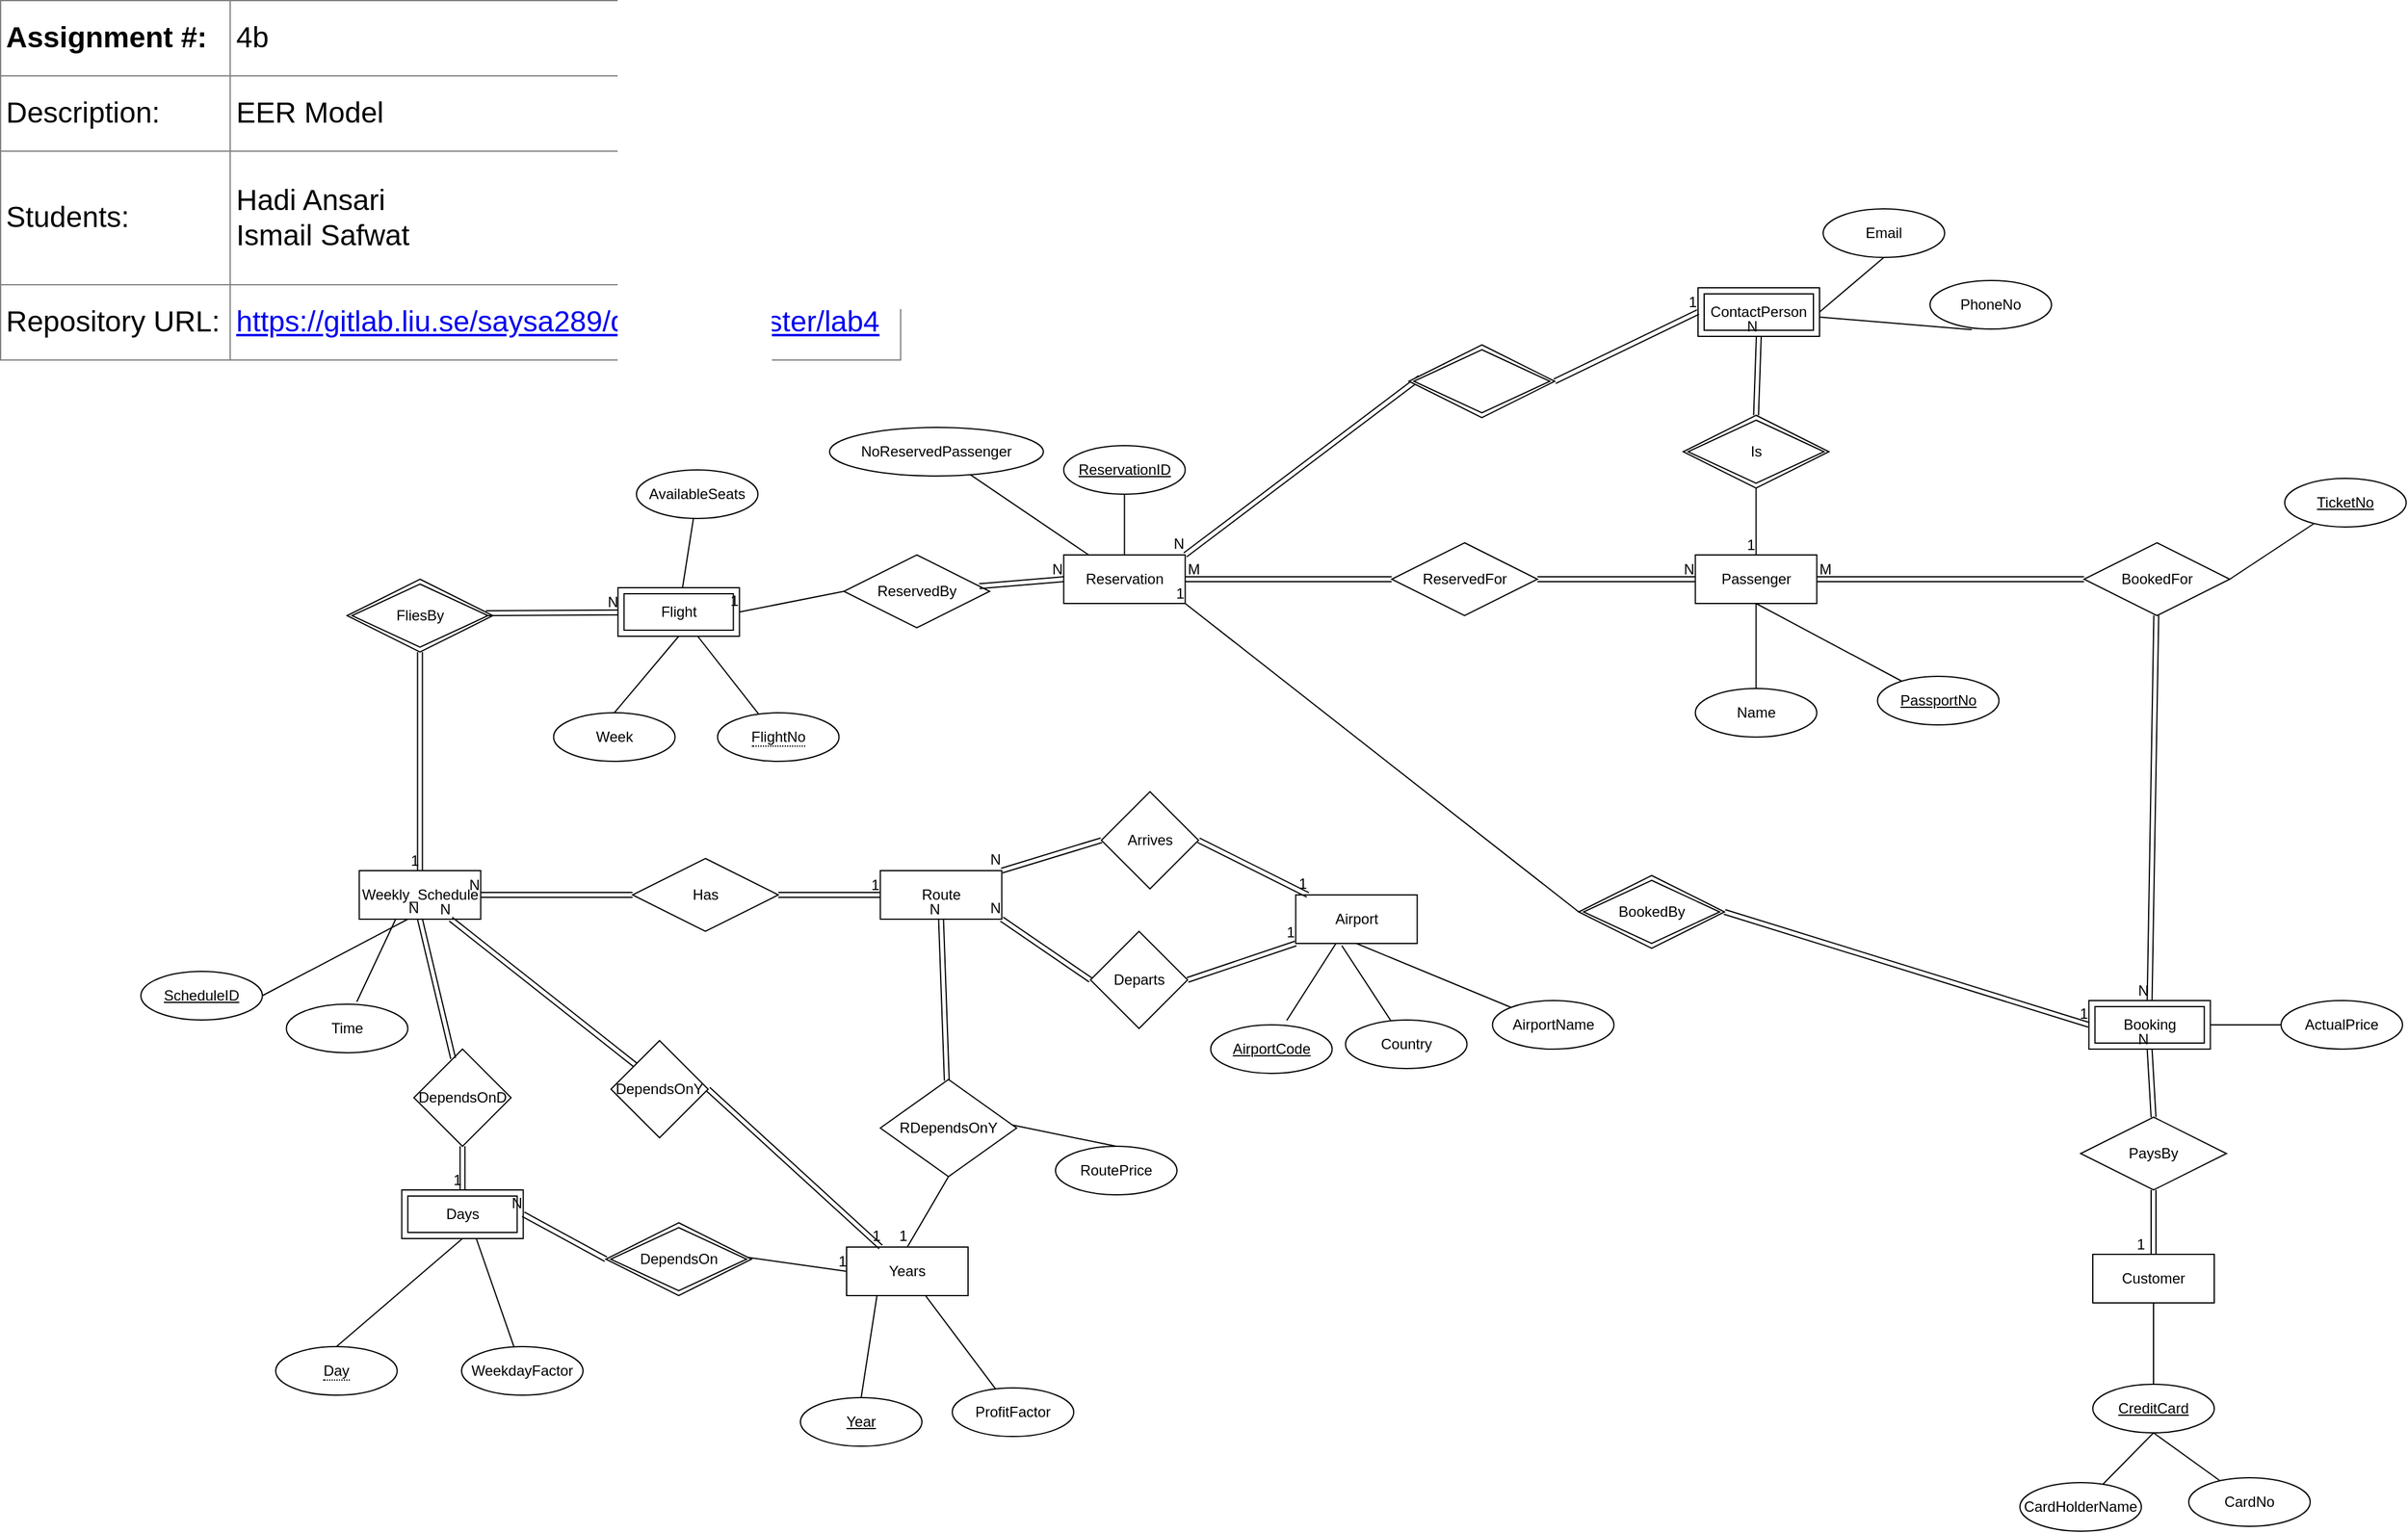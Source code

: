 <mxfile version="18.0.6" type="device" pages="2"><diagram id="fak81wu1NJyEaISTaBd0" name="EER Model"><mxGraphModel dx="1422" dy="905" grid="0" gridSize="10" guides="1" tooltips="1" connect="1" arrows="1" fold="1" page="1" pageScale="1" pageWidth="2336" pageHeight="1654" math="0" shadow="0"><root><mxCell id="0"/><mxCell id="1" parent="0"/><mxCell id="pX5S_zokkbbf5CDRRqzi-8" value="" style="endArrow=none;html=1;rounded=0;exitX=0.343;exitY=0.042;exitDx=0;exitDy=0;exitPerimeter=0;" parent="1" source="HYbIoWh8fEQziEZsYmz9-3" target="pX5S_zokkbbf5CDRRqzi-12" edge="1"><mxGeometry relative="1" as="geometry"><mxPoint x="677.77" y="634" as="sourcePoint"/><mxPoint x="577.77" y="564" as="targetPoint"/></mxGeometry></mxCell><mxCell id="pX5S_zokkbbf5CDRRqzi-10" value="Week" style="ellipse;whiteSpace=wrap;html=1;align=center;" parent="1" vertex="1"><mxGeometry x="497.77" y="634" width="100" height="40" as="geometry"/></mxCell><mxCell id="pX5S_zokkbbf5CDRRqzi-11" value="" style="endArrow=none;html=1;rounded=0;" parent="1" source="pX5S_zokkbbf5CDRRqzi-12" target="tNcYqLwbSBq3zxVFLFwE-1" edge="1"><mxGeometry relative="1" as="geometry"><mxPoint x="574.341" y="564" as="sourcePoint"/><mxPoint x="577.77" y="774" as="targetPoint"/></mxGeometry></mxCell><mxCell id="pX5S_zokkbbf5CDRRqzi-12" value="Flight" style="shape=ext;margin=3;double=1;whiteSpace=wrap;html=1;align=center;" parent="1" vertex="1"><mxGeometry x="550.77" y="531" width="100" height="40" as="geometry"/></mxCell><mxCell id="pX5S_zokkbbf5CDRRqzi-14" value="Weekly_Schedule" style="whiteSpace=wrap;html=1;align=center;" parent="1" vertex="1"><mxGeometry x="337.77" y="764" width="100" height="40" as="geometry"/></mxCell><mxCell id="pX5S_zokkbbf5CDRRqzi-16" value="FliesBy" style="shape=rhombus;double=1;perimeter=rhombusPerimeter;whiteSpace=wrap;html=1;align=center;" parent="1" vertex="1"><mxGeometry x="327.77" y="524" width="120" height="60" as="geometry"/></mxCell><mxCell id="pX5S_zokkbbf5CDRRqzi-26" value="ScheduleID" style="ellipse;whiteSpace=wrap;html=1;align=center;fontStyle=4;" parent="1" vertex="1"><mxGeometry x="158" y="847" width="100" height="40" as="geometry"/></mxCell><mxCell id="pX5S_zokkbbf5CDRRqzi-33" value="" style="endArrow=none;html=1;rounded=0;entryX=0.58;entryY=-0.05;entryDx=0;entryDy=0;entryPerimeter=0;" parent="1" target="OtweYVdqLZ7haYaFRgsD-1" edge="1"><mxGeometry relative="1" as="geometry"><mxPoint x="367.77" y="804" as="sourcePoint"/><mxPoint x="335.99" y="884.272" as="targetPoint"/></mxGeometry></mxCell><mxCell id="pX5S_zokkbbf5CDRRqzi-35" value="" style="endArrow=none;html=1;rounded=0;entryX=1;entryY=0.5;entryDx=0;entryDy=0;" parent="1" target="pX5S_zokkbbf5CDRRqzi-26" edge="1"><mxGeometry relative="1" as="geometry"><mxPoint x="377.77" y="804" as="sourcePoint"/><mxPoint x="249.005" y="868.383" as="targetPoint"/></mxGeometry></mxCell><mxCell id="pX5S_zokkbbf5CDRRqzi-47" value="Route" style="whiteSpace=wrap;html=1;align=center;" parent="1" vertex="1"><mxGeometry x="766.77" y="764" width="100" height="40" as="geometry"/></mxCell><mxCell id="pX5S_zokkbbf5CDRRqzi-54" value="Has" style="shape=rhombus;perimeter=rhombusPerimeter;whiteSpace=wrap;html=1;align=center;" parent="1" vertex="1"><mxGeometry x="562.77" y="754" width="120" height="60" as="geometry"/></mxCell><mxCell id="pX5S_zokkbbf5CDRRqzi-57" value="" style="shape=link;html=1;rounded=0;entryX=1;entryY=0.5;entryDx=0;entryDy=0;" parent="1" source="pX5S_zokkbbf5CDRRqzi-54" target="pX5S_zokkbbf5CDRRqzi-14" edge="1"><mxGeometry relative="1" as="geometry"><mxPoint x="617.77" y="784" as="sourcePoint"/><mxPoint x="807.77" y="794" as="targetPoint"/></mxGeometry></mxCell><mxCell id="pX5S_zokkbbf5CDRRqzi-58" value="N" style="resizable=0;html=1;align=right;verticalAlign=bottom;" parent="pX5S_zokkbbf5CDRRqzi-57" connectable="0" vertex="1"><mxGeometry x="1" relative="1" as="geometry"/></mxCell><mxCell id="pX5S_zokkbbf5CDRRqzi-59" value="ReservedBy" style="shape=rhombus;perimeter=rhombusPerimeter;whiteSpace=wrap;html=1;align=center;" parent="1" vertex="1"><mxGeometry x="736.77" y="504" width="120" height="60" as="geometry"/></mxCell><mxCell id="pX5S_zokkbbf5CDRRqzi-60" value="Reservation" style="whiteSpace=wrap;html=1;align=center;" parent="1" vertex="1"><mxGeometry x="917.77" y="504" width="100" height="40" as="geometry"/></mxCell><mxCell id="pX5S_zokkbbf5CDRRqzi-63" value="" style="endArrow=none;html=1;rounded=0;exitX=0;exitY=0.5;exitDx=0;exitDy=0;entryX=1;entryY=0.5;entryDx=0;entryDy=0;" parent="1" source="pX5S_zokkbbf5CDRRqzi-59" target="pX5S_zokkbbf5CDRRqzi-12" edge="1"><mxGeometry relative="1" as="geometry"><mxPoint x="947.77" y="714" as="sourcePoint"/><mxPoint x="1107.77" y="714" as="targetPoint"/></mxGeometry></mxCell><mxCell id="pX5S_zokkbbf5CDRRqzi-64" value="1" style="resizable=0;html=1;align=right;verticalAlign=bottom;" parent="pX5S_zokkbbf5CDRRqzi-63" connectable="0" vertex="1"><mxGeometry x="1" relative="1" as="geometry"/></mxCell><mxCell id="pX5S_zokkbbf5CDRRqzi-65" value="ReservationID" style="ellipse;whiteSpace=wrap;html=1;align=center;fontStyle=4;" parent="1" vertex="1"><mxGeometry x="917.77" y="414" width="100" height="40" as="geometry"/></mxCell><mxCell id="pX5S_zokkbbf5CDRRqzi-66" value="" style="endArrow=none;html=1;rounded=0;exitX=0.5;exitY=1;exitDx=0;exitDy=0;entryX=0.5;entryY=0;entryDx=0;entryDy=0;" parent="1" source="pX5S_zokkbbf5CDRRqzi-65" target="pX5S_zokkbbf5CDRRqzi-60" edge="1"><mxGeometry relative="1" as="geometry"><mxPoint x="1157.77" y="484" as="sourcePoint"/><mxPoint x="1317.77" y="484" as="targetPoint"/></mxGeometry></mxCell><mxCell id="pX5S_zokkbbf5CDRRqzi-70" value="Passenger" style="whiteSpace=wrap;html=1;align=center;" parent="1" vertex="1"><mxGeometry x="1437.77" y="504" width="100" height="40" as="geometry"/></mxCell><mxCell id="pX5S_zokkbbf5CDRRqzi-72" value="Name" style="ellipse;whiteSpace=wrap;html=1;align=center;" parent="1" vertex="1"><mxGeometry x="1437.77" y="614" width="100" height="40" as="geometry"/></mxCell><mxCell id="pX5S_zokkbbf5CDRRqzi-73" value="" style="endArrow=none;html=1;rounded=0;entryX=0.5;entryY=0;entryDx=0;entryDy=0;" parent="1" source="pX5S_zokkbbf5CDRRqzi-70" target="pX5S_zokkbbf5CDRRqzi-72" edge="1"><mxGeometry relative="1" as="geometry"><mxPoint x="1297.77" y="594" as="sourcePoint"/><mxPoint x="1457.77" y="594" as="targetPoint"/></mxGeometry></mxCell><mxCell id="pX5S_zokkbbf5CDRRqzi-79" value="PassportNo" style="ellipse;whiteSpace=wrap;html=1;align=center;fontStyle=4;" parent="1" vertex="1"><mxGeometry x="1587.77" y="604" width="100" height="40" as="geometry"/></mxCell><mxCell id="pX5S_zokkbbf5CDRRqzi-80" value="" style="endArrow=none;html=1;rounded=0;entryX=0.5;entryY=1;entryDx=0;entryDy=0;" parent="1" source="pX5S_zokkbbf5CDRRqzi-79" target="pX5S_zokkbbf5CDRRqzi-70" edge="1"><mxGeometry relative="1" as="geometry"><mxPoint x="1397.77" y="744.0" as="sourcePoint"/><mxPoint x="1489.37" y="664.48" as="targetPoint"/></mxGeometry></mxCell><mxCell id="pX5S_zokkbbf5CDRRqzi-87" value="" style="shape=link;html=1;rounded=0;entryX=0;entryY=0.5;entryDx=0;entryDy=0;exitX=1;exitY=0.5;exitDx=0;exitDy=0;startArrow=none;" parent="1" source="pX5S_zokkbbf5CDRRqzi-67" target="pX5S_zokkbbf5CDRRqzi-70" edge="1"><mxGeometry relative="1" as="geometry"><mxPoint x="1127.77" y="634" as="sourcePoint"/><mxPoint x="1287.77" y="634" as="targetPoint"/></mxGeometry></mxCell><mxCell id="pX5S_zokkbbf5CDRRqzi-89" value="N" style="resizable=0;html=1;align=right;verticalAlign=bottom;" parent="pX5S_zokkbbf5CDRRqzi-87" connectable="0" vertex="1"><mxGeometry x="1" relative="1" as="geometry"/></mxCell><mxCell id="pX5S_zokkbbf5CDRRqzi-67" value="ReservedFor" style="shape=rhombus;perimeter=rhombusPerimeter;whiteSpace=wrap;html=1;align=center;" parent="1" vertex="1"><mxGeometry x="1187.77" y="494" width="120" height="60" as="geometry"/></mxCell><mxCell id="pX5S_zokkbbf5CDRRqzi-90" value="" style="shape=link;html=1;rounded=0;entryX=0;entryY=0.5;entryDx=0;entryDy=0;exitX=1;exitY=0.5;exitDx=0;exitDy=0;endArrow=none;" parent="1" source="pX5S_zokkbbf5CDRRqzi-60" target="pX5S_zokkbbf5CDRRqzi-67" edge="1"><mxGeometry relative="1" as="geometry"><mxPoint x="1017.77" y="524" as="sourcePoint"/><mxPoint x="1437.77" y="544" as="targetPoint"/></mxGeometry></mxCell><mxCell id="pX5S_zokkbbf5CDRRqzi-91" value="M" style="resizable=0;html=1;align=left;verticalAlign=bottom;" parent="pX5S_zokkbbf5CDRRqzi-90" connectable="0" vertex="1"><mxGeometry x="-1" relative="1" as="geometry"/></mxCell><mxCell id="pX5S_zokkbbf5CDRRqzi-93" value="" style="shape=link;html=1;rounded=0;entryX=0.5;entryY=0;entryDx=0;entryDy=0;startArrow=none;" parent="1" source="pX5S_zokkbbf5CDRRqzi-85" target="h3M6Bhr2v2APErnWSJNo-41" edge="1"><mxGeometry relative="1" as="geometry"><mxPoint x="1757.77" y="574" as="sourcePoint"/><mxPoint x="1814.77" y="887.0" as="targetPoint"/></mxGeometry></mxCell><mxCell id="pX5S_zokkbbf5CDRRqzi-95" value="N" style="resizable=0;html=1;align=right;verticalAlign=bottom;" parent="pX5S_zokkbbf5CDRRqzi-93" connectable="0" vertex="1"><mxGeometry x="1" relative="1" as="geometry"/></mxCell><mxCell id="pX5S_zokkbbf5CDRRqzi-85" value="BookedFor" style="shape=rhombus;perimeter=rhombusPerimeter;whiteSpace=wrap;html=1;align=center;" parent="1" vertex="1"><mxGeometry x="1757.77" y="494" width="120" height="60" as="geometry"/></mxCell><mxCell id="pX5S_zokkbbf5CDRRqzi-96" value="" style="shape=link;html=1;rounded=0;entryX=0;entryY=0.5;entryDx=0;entryDy=0;endArrow=none;" parent="1" source="pX5S_zokkbbf5CDRRqzi-70" target="pX5S_zokkbbf5CDRRqzi-85" edge="1"><mxGeometry relative="1" as="geometry"><mxPoint x="1537.77" y="523.18" as="sourcePoint"/><mxPoint x="2097.77" y="514" as="targetPoint"/></mxGeometry></mxCell><mxCell id="pX5S_zokkbbf5CDRRqzi-97" value="M" style="resizable=0;html=1;align=left;verticalAlign=bottom;" parent="pX5S_zokkbbf5CDRRqzi-96" connectable="0" vertex="1"><mxGeometry x="-1" relative="1" as="geometry"/></mxCell><mxCell id="pX5S_zokkbbf5CDRRqzi-102" value="CardHolderName" style="ellipse;whiteSpace=wrap;html=1;align=center;" parent="1" vertex="1"><mxGeometry x="1705" y="1268" width="100" height="40" as="geometry"/></mxCell><mxCell id="pX5S_zokkbbf5CDRRqzi-106" value="" style="endArrow=none;html=1;rounded=0;exitX=0.5;exitY=0;exitDx=0;exitDy=0;" parent="1" source="OtweYVdqLZ7haYaFRgsD-27" target="ikggTXGP_jCRrBl3WqNd-2" edge="1"><mxGeometry relative="1" as="geometry"><mxPoint x="1817.77" y="1234" as="sourcePoint"/><mxPoint x="1813.033" y="1139" as="targetPoint"/></mxGeometry></mxCell><mxCell id="pX5S_zokkbbf5CDRRqzi-107" value="CardNo" style="ellipse;whiteSpace=wrap;html=1;align=center;" parent="1" vertex="1"><mxGeometry x="1844" y="1264" width="100" height="40" as="geometry"/></mxCell><mxCell id="pX5S_zokkbbf5CDRRqzi-108" value="" style="endArrow=none;html=1;rounded=0;exitX=0.5;exitY=1;exitDx=0;exitDy=0;" parent="1" source="OtweYVdqLZ7haYaFRgsD-27" target="pX5S_zokkbbf5CDRRqzi-102" edge="1"><mxGeometry relative="1" as="geometry"><mxPoint x="1817.77" y="1274" as="sourcePoint"/><mxPoint x="1827.77" y="1184" as="targetPoint"/></mxGeometry></mxCell><mxCell id="pX5S_zokkbbf5CDRRqzi-109" value="" style="endArrow=none;html=1;rounded=0;entryX=0.5;entryY=1;entryDx=0;entryDy=0;" parent="1" source="pX5S_zokkbbf5CDRRqzi-107" target="OtweYVdqLZ7haYaFRgsD-27" edge="1"><mxGeometry relative="1" as="geometry"><mxPoint x="1837.77" y="1254.0" as="sourcePoint"/><mxPoint x="1817.77" y="1274" as="targetPoint"/></mxGeometry></mxCell><mxCell id="pX5S_zokkbbf5CDRRqzi-112" value="" style="shape=link;html=1;rounded=0;exitX=0.5;exitY=1;exitDx=0;exitDy=0;entryX=0.5;entryY=0;entryDx=0;entryDy=0;" parent="1" source="ikggTXGP_jCRrBl3WqNd-1" target="ikggTXGP_jCRrBl3WqNd-2" edge="1"><mxGeometry relative="1" as="geometry"><mxPoint x="1811.77" y="1047" as="sourcePoint"/><mxPoint x="1811.77" y="1099" as="targetPoint"/></mxGeometry></mxCell><mxCell id="pX5S_zokkbbf5CDRRqzi-113" value="1" style="resizable=0;html=1;align=right;verticalAlign=bottom;" parent="pX5S_zokkbbf5CDRRqzi-112" connectable="0" vertex="1"><mxGeometry x="1" relative="1" as="geometry"><mxPoint x="-7" as="offset"/></mxGeometry></mxCell><mxCell id="pX5S_zokkbbf5CDRRqzi-115" value="" style="endArrow=none;html=1;rounded=0;exitX=1;exitY=0.5;exitDx=0;exitDy=0;" parent="1" source="pX5S_zokkbbf5CDRRqzi-85" target="El70HMaaqnLFR35IkzEV-1" edge="1"><mxGeometry relative="1" as="geometry"><mxPoint x="1397.77" y="1204" as="sourcePoint"/><mxPoint x="1945.212" y="465.189" as="targetPoint"/></mxGeometry></mxCell><mxCell id="pX5S_zokkbbf5CDRRqzi-120" value="Email" style="ellipse;whiteSpace=wrap;html=1;align=center;" parent="1" vertex="1"><mxGeometry x="1543" y="219" width="100" height="40" as="geometry"/></mxCell><mxCell id="pX5S_zokkbbf5CDRRqzi-121" value="PhoneNo" style="ellipse;whiteSpace=wrap;html=1;align=center;" parent="1" vertex="1"><mxGeometry x="1631" y="278" width="100" height="40" as="geometry"/></mxCell><mxCell id="pX5S_zokkbbf5CDRRqzi-123" value="" style="endArrow=none;html=1;rounded=0;entryX=0.344;entryY=1.014;entryDx=0;entryDy=0;entryPerimeter=0;" parent="1" source="bjiIMJjSVf5suiN3ZPQ5-10" target="pX5S_zokkbbf5CDRRqzi-121" edge="1"><mxGeometry relative="1" as="geometry"><mxPoint x="1537.77" y="327" as="sourcePoint"/><mxPoint x="1837.77" y="434" as="targetPoint"/></mxGeometry></mxCell><mxCell id="pX5S_zokkbbf5CDRRqzi-124" value="" style="endArrow=none;html=1;rounded=0;exitX=0.5;exitY=1;exitDx=0;exitDy=0;entryX=1;entryY=0.5;entryDx=0;entryDy=0;" parent="1" source="pX5S_zokkbbf5CDRRqzi-120" target="bjiIMJjSVf5suiN3ZPQ5-10" edge="1"><mxGeometry relative="1" as="geometry"><mxPoint x="1837.77" y="504" as="sourcePoint"/><mxPoint x="1518.72" y="307" as="targetPoint"/></mxGeometry></mxCell><mxCell id="pX5S_zokkbbf5CDRRqzi-130" value="RoutePrice" style="ellipse;whiteSpace=wrap;html=1;align=center;" parent="1" vertex="1"><mxGeometry x="911" y="991" width="100" height="40" as="geometry"/></mxCell><mxCell id="pX5S_zokkbbf5CDRRqzi-131" value="" style="endArrow=none;html=1;rounded=0;exitX=0.947;exitY=0.463;exitDx=0;exitDy=0;entryX=0.5;entryY=0;entryDx=0;entryDy=0;exitPerimeter=0;" parent="1" source="b0BEoV9GSoNzqZ75EF6s-17" target="pX5S_zokkbbf5CDRRqzi-130" edge="1"><mxGeometry relative="1" as="geometry"><mxPoint x="487.77" y="1014" as="sourcePoint"/><mxPoint x="647.77" y="1014" as="targetPoint"/></mxGeometry></mxCell><mxCell id="pX5S_zokkbbf5CDRRqzi-134" value="" style="endArrow=none;html=1;rounded=0;exitX=1;exitY=0.5;exitDx=0;exitDy=0;entryX=0;entryY=0.5;entryDx=0;entryDy=0;" parent="1" source="h3M6Bhr2v2APErnWSJNo-41" target="ogcfOvnc9fALfhagzNsx-2" edge="1"><mxGeometry relative="1" as="geometry"><mxPoint x="1864.77" y="907.0" as="sourcePoint"/><mxPoint x="1988" y="967" as="targetPoint"/></mxGeometry></mxCell><mxCell id="OtweYVdqLZ7haYaFRgsD-1" value="Time" style="ellipse;whiteSpace=wrap;html=1;align=center;" parent="1" vertex="1"><mxGeometry x="277.77" y="874" width="100" height="40" as="geometry"/></mxCell><mxCell id="OtweYVdqLZ7haYaFRgsD-4" value="" style="shape=link;html=1;rounded=0;exitX=1;exitY=0.5;exitDx=0;exitDy=0;entryX=0;entryY=0.5;entryDx=0;entryDy=0;" parent="1" source="h3M6Bhr2v2APErnWSJNo-40" target="h3M6Bhr2v2APErnWSJNo-41" edge="1"><mxGeometry relative="1" as="geometry"><mxPoint x="1577.77" y="894" as="sourcePoint"/><mxPoint x="1769.77" y="907" as="targetPoint"/></mxGeometry></mxCell><mxCell id="OtweYVdqLZ7haYaFRgsD-5" value="1" style="resizable=0;html=1;align=right;verticalAlign=bottom;" parent="OtweYVdqLZ7haYaFRgsD-4" connectable="0" vertex="1"><mxGeometry x="1" relative="1" as="geometry"/></mxCell><mxCell id="OtweYVdqLZ7haYaFRgsD-6" value="" style="endArrow=none;html=1;rounded=0;entryX=1;entryY=1;entryDx=0;entryDy=0;exitX=0;exitY=0.5;exitDx=0;exitDy=0;" parent="1" source="h3M6Bhr2v2APErnWSJNo-40" target="pX5S_zokkbbf5CDRRqzi-60" edge="1"><mxGeometry relative="1" as="geometry"><mxPoint x="1457.77" y="894" as="sourcePoint"/><mxPoint x="1317.77" y="914" as="targetPoint"/></mxGeometry></mxCell><mxCell id="OtweYVdqLZ7haYaFRgsD-7" value="1" style="resizable=0;html=1;align=right;verticalAlign=bottom;" parent="OtweYVdqLZ7haYaFRgsD-6" connectable="0" vertex="1"><mxGeometry x="1" relative="1" as="geometry"/></mxCell><mxCell id="OtweYVdqLZ7haYaFRgsD-8" value="" style="shape=link;html=1;rounded=0;entryX=0;entryY=0.5;entryDx=0;entryDy=0;" parent="1" source="pX5S_zokkbbf5CDRRqzi-59" target="pX5S_zokkbbf5CDRRqzi-60" edge="1"><mxGeometry relative="1" as="geometry"><mxPoint x="757.77" y="644" as="sourcePoint"/><mxPoint x="917.77" y="644" as="targetPoint"/></mxGeometry></mxCell><mxCell id="OtweYVdqLZ7haYaFRgsD-9" value="N" style="resizable=0;html=1;align=right;verticalAlign=bottom;" parent="OtweYVdqLZ7haYaFRgsD-8" connectable="0" vertex="1"><mxGeometry x="1" relative="1" as="geometry"/></mxCell><mxCell id="OtweYVdqLZ7haYaFRgsD-12" value="" style="shape=link;html=1;rounded=0;exitX=0.5;exitY=1;exitDx=0;exitDy=0;" parent="1" source="pX5S_zokkbbf5CDRRqzi-16" target="pX5S_zokkbbf5CDRRqzi-14" edge="1"><mxGeometry relative="1" as="geometry"><mxPoint x="377.77" y="684" as="sourcePoint"/><mxPoint x="537.77" y="684" as="targetPoint"/></mxGeometry></mxCell><mxCell id="OtweYVdqLZ7haYaFRgsD-13" value="1" style="resizable=0;html=1;align=right;verticalAlign=bottom;" parent="OtweYVdqLZ7haYaFRgsD-12" connectable="0" vertex="1"><mxGeometry x="1" relative="1" as="geometry"/></mxCell><mxCell id="OtweYVdqLZ7haYaFRgsD-14" value="" style="shape=link;html=1;rounded=0;exitX=1;exitY=0.5;exitDx=0;exitDy=0;entryX=0;entryY=0.5;entryDx=0;entryDy=0;" parent="1" source="pX5S_zokkbbf5CDRRqzi-54" target="pX5S_zokkbbf5CDRRqzi-47" edge="1"><mxGeometry relative="1" as="geometry"><mxPoint x="747.77" y="714" as="sourcePoint"/><mxPoint x="907.77" y="714" as="targetPoint"/></mxGeometry></mxCell><mxCell id="OtweYVdqLZ7haYaFRgsD-15" value="1" style="resizable=0;html=1;align=right;verticalAlign=bottom;" parent="OtweYVdqLZ7haYaFRgsD-14" connectable="0" vertex="1"><mxGeometry x="1" relative="1" as="geometry"/></mxCell><mxCell id="OtweYVdqLZ7haYaFRgsD-17" value="NoReservedPassenger" style="ellipse;whiteSpace=wrap;html=1;align=center;" parent="1" vertex="1"><mxGeometry x="725" y="399" width="176" height="40" as="geometry"/></mxCell><mxCell id="OtweYVdqLZ7haYaFRgsD-22" value="" style="endArrow=none;html=1;rounded=0;" parent="1" source="OtweYVdqLZ7haYaFRgsD-17" target="pX5S_zokkbbf5CDRRqzi-60" edge="1"><mxGeometry relative="1" as="geometry"><mxPoint x="1839.77" y="887.0" as="sourcePoint"/><mxPoint x="2017.77" y="914" as="targetPoint"/></mxGeometry></mxCell><mxCell id="OtweYVdqLZ7haYaFRgsD-27" value="CreditCard" style="ellipse;whiteSpace=wrap;html=1;align=center;fontStyle=4;" parent="1" vertex="1"><mxGeometry x="1765" y="1187" width="100" height="40" as="geometry"/></mxCell><mxCell id="HYbIoWh8fEQziEZsYmz9-3" value="&lt;span style=&quot;border-bottom: 1px dotted&quot;&gt;FlightNo&lt;/span&gt;" style="ellipse;whiteSpace=wrap;html=1;align=center;" parent="1" vertex="1"><mxGeometry x="632.77" y="634" width="100" height="40" as="geometry"/></mxCell><mxCell id="h3M6Bhr2v2APErnWSJNo-2" value="WeekdayFactor" style="ellipse;whiteSpace=wrap;html=1;align=center;" parent="1" vertex="1"><mxGeometry x="422" y="1156" width="100" height="40" as="geometry"/></mxCell><mxCell id="h3M6Bhr2v2APErnWSJNo-3" value="" style="endArrow=none;html=1;rounded=0;entryX=0.61;entryY=0.975;entryDx=0;entryDy=0;entryPerimeter=0;" parent="1" source="h3M6Bhr2v2APErnWSJNo-2" target="N-T4H9SODFpv487rXy88-3" edge="1"><mxGeometry relative="1" as="geometry"><mxPoint x="424.77" y="1217" as="sourcePoint"/><mxPoint x="444.275" y="1107" as="targetPoint"/></mxGeometry></mxCell><mxCell id="h3M6Bhr2v2APErnWSJNo-5" value="" style="endArrow=none;html=1;rounded=0;exitX=0.5;exitY=0;exitDx=0;exitDy=0;entryX=0.25;entryY=1;entryDx=0;entryDy=0;" parent="1" source="h3M6Bhr2v2APErnWSJNo-12" target="h3M6Bhr2v2APErnWSJNo-7" edge="1"><mxGeometry relative="1" as="geometry"><mxPoint x="828" y="1269.01" as="sourcePoint"/><mxPoint x="797" y="1125.01" as="targetPoint"/></mxGeometry></mxCell><mxCell id="h3M6Bhr2v2APErnWSJNo-7" value="Years" style="whiteSpace=wrap;html=1;align=center;" parent="1" vertex="1"><mxGeometry x="739" y="1074" width="100" height="40" as="geometry"/></mxCell><mxCell id="h3M6Bhr2v2APErnWSJNo-8" value="ProfitFactor" style="ellipse;whiteSpace=wrap;html=1;align=center;" parent="1" vertex="1"><mxGeometry x="826" y="1190.01" width="100" height="40" as="geometry"/></mxCell><mxCell id="h3M6Bhr2v2APErnWSJNo-9" value="" style="endArrow=none;html=1;rounded=0;" parent="1" source="h3M6Bhr2v2APErnWSJNo-8" target="h3M6Bhr2v2APErnWSJNo-7" edge="1"><mxGeometry relative="1" as="geometry"><mxPoint x="838.0" y="1279.01" as="sourcePoint"/><mxPoint x="892" y="1236.01" as="targetPoint"/></mxGeometry></mxCell><mxCell id="h3M6Bhr2v2APErnWSJNo-12" value="Year" style="ellipse;whiteSpace=wrap;html=1;align=center;fontStyle=4;" parent="1" vertex="1"><mxGeometry x="701" y="1198.01" width="100" height="40" as="geometry"/></mxCell><mxCell id="h3M6Bhr2v2APErnWSJNo-19" value="Airport" style="whiteSpace=wrap;html=1;align=center;" parent="1" vertex="1"><mxGeometry x="1108.77" y="784" width="100" height="40" as="geometry"/></mxCell><mxCell id="h3M6Bhr2v2APErnWSJNo-20" value="Country" style="ellipse;whiteSpace=wrap;html=1;align=center;" parent="1" vertex="1"><mxGeometry x="1149.77" y="887" width="100" height="40" as="geometry"/></mxCell><mxCell id="h3M6Bhr2v2APErnWSJNo-21" value="AirportName" style="ellipse;whiteSpace=wrap;html=1;align=center;" parent="1" vertex="1"><mxGeometry x="1270.77" y="871" width="100" height="40" as="geometry"/></mxCell><mxCell id="h3M6Bhr2v2APErnWSJNo-23" value="AirportCode" style="ellipse;whiteSpace=wrap;html=1;align=center;fontStyle=4;" parent="1" vertex="1"><mxGeometry x="1038.77" y="891" width="100" height="40" as="geometry"/></mxCell><mxCell id="h3M6Bhr2v2APErnWSJNo-24" value="" style="endArrow=none;html=1;rounded=0;exitX=0.332;exitY=0.996;exitDx=0;exitDy=0;entryX=0.626;entryY=-0.091;entryDx=0;entryDy=0;exitPerimeter=0;entryPerimeter=0;" parent="1" source="h3M6Bhr2v2APErnWSJNo-19" target="h3M6Bhr2v2APErnWSJNo-23" edge="1"><mxGeometry relative="1" as="geometry"><mxPoint x="826.77" y="814" as="sourcePoint"/><mxPoint x="810.77" y="850" as="targetPoint"/></mxGeometry></mxCell><mxCell id="h3M6Bhr2v2APErnWSJNo-25" value="" style="endArrow=none;html=1;rounded=0;exitX=0.379;exitY=1.043;exitDx=0;exitDy=0;exitPerimeter=0;" parent="1" source="h3M6Bhr2v2APErnWSJNo-19" target="h3M6Bhr2v2APErnWSJNo-20" edge="1"><mxGeometry relative="1" as="geometry"><mxPoint x="836.77" y="824" as="sourcePoint"/><mxPoint x="820.77" y="860" as="targetPoint"/></mxGeometry></mxCell><mxCell id="h3M6Bhr2v2APErnWSJNo-26" value="" style="endArrow=none;html=1;rounded=0;exitX=0.5;exitY=1;exitDx=0;exitDy=0;" parent="1" source="h3M6Bhr2v2APErnWSJNo-19" target="h3M6Bhr2v2APErnWSJNo-21" edge="1"><mxGeometry relative="1" as="geometry"><mxPoint x="846.77" y="834" as="sourcePoint"/><mxPoint x="830.77" y="870" as="targetPoint"/></mxGeometry></mxCell><mxCell id="h3M6Bhr2v2APErnWSJNo-27" value="Arrives" style="rhombus;whiteSpace=wrap;html=1;" parent="1" vertex="1"><mxGeometry x="948.77" y="699" width="80" height="80" as="geometry"/></mxCell><mxCell id="h3M6Bhr2v2APErnWSJNo-28" value="Departs" style="rhombus;whiteSpace=wrap;html=1;" parent="1" vertex="1"><mxGeometry x="939.77" y="814" width="80" height="80" as="geometry"/></mxCell><mxCell id="h3M6Bhr2v2APErnWSJNo-31" value="" style="shape=link;html=1;rounded=0;entryX=1;entryY=0;entryDx=0;entryDy=0;exitX=0;exitY=0.5;exitDx=0;exitDy=0;" parent="1" source="h3M6Bhr2v2APErnWSJNo-27" target="pX5S_zokkbbf5CDRRqzi-47" edge="1"><mxGeometry relative="1" as="geometry"><mxPoint x="946.77" y="986" as="sourcePoint"/><mxPoint x="1084.77" y="815" as="targetPoint"/></mxGeometry></mxCell><mxCell id="h3M6Bhr2v2APErnWSJNo-32" value="N" style="resizable=0;html=1;align=right;verticalAlign=bottom;" parent="h3M6Bhr2v2APErnWSJNo-31" connectable="0" vertex="1"><mxGeometry x="1" relative="1" as="geometry"/></mxCell><mxCell id="h3M6Bhr2v2APErnWSJNo-34" value="" style="shape=link;html=1;rounded=0;entryX=1;entryY=1;entryDx=0;entryDy=0;exitX=0;exitY=0.5;exitDx=0;exitDy=0;" parent="1" source="h3M6Bhr2v2APErnWSJNo-28" target="pX5S_zokkbbf5CDRRqzi-47" edge="1"><mxGeometry relative="1" as="geometry"><mxPoint x="958.77" y="749" as="sourcePoint"/><mxPoint x="876.77" y="794" as="targetPoint"/></mxGeometry></mxCell><mxCell id="h3M6Bhr2v2APErnWSJNo-35" value="N" style="resizable=0;html=1;align=right;verticalAlign=bottom;" parent="h3M6Bhr2v2APErnWSJNo-34" connectable="0" vertex="1"><mxGeometry x="1" relative="1" as="geometry"/></mxCell><mxCell id="h3M6Bhr2v2APErnWSJNo-36" value="" style="shape=link;html=1;rounded=0;exitX=1;exitY=0.5;exitDx=0;exitDy=0;" parent="1" source="h3M6Bhr2v2APErnWSJNo-27" target="h3M6Bhr2v2APErnWSJNo-19" edge="1"><mxGeometry relative="1" as="geometry"><mxPoint x="1041.77" y="734" as="sourcePoint"/><mxPoint x="1201.77" y="734" as="targetPoint"/></mxGeometry></mxCell><mxCell id="h3M6Bhr2v2APErnWSJNo-37" value="1" style="resizable=0;html=1;align=right;verticalAlign=bottom;" parent="h3M6Bhr2v2APErnWSJNo-36" connectable="0" vertex="1"><mxGeometry x="1" relative="1" as="geometry"/></mxCell><mxCell id="h3M6Bhr2v2APErnWSJNo-38" value="" style="shape=link;html=1;rounded=0;entryX=0;entryY=1;entryDx=0;entryDy=0;exitX=1;exitY=0.5;exitDx=0;exitDy=0;" parent="1" source="h3M6Bhr2v2APErnWSJNo-28" target="h3M6Bhr2v2APErnWSJNo-19" edge="1"><mxGeometry relative="1" as="geometry"><mxPoint x="1023.385" y="764.385" as="sourcePoint"/><mxPoint x="1118.77" y="824" as="targetPoint"/></mxGeometry></mxCell><mxCell id="h3M6Bhr2v2APErnWSJNo-39" value="1" style="resizable=0;html=1;align=right;verticalAlign=bottom;" parent="h3M6Bhr2v2APErnWSJNo-38" connectable="0" vertex="1"><mxGeometry x="1" relative="1" as="geometry"/></mxCell><mxCell id="h3M6Bhr2v2APErnWSJNo-40" value="BookedBy" style="shape=rhombus;double=1;perimeter=rhombusPerimeter;whiteSpace=wrap;html=1;align=center;" parent="1" vertex="1"><mxGeometry x="1341.77" y="768" width="120" height="60" as="geometry"/></mxCell><mxCell id="h3M6Bhr2v2APErnWSJNo-41" value="Booking" style="shape=ext;margin=3;double=1;whiteSpace=wrap;html=1;align=center;" parent="1" vertex="1"><mxGeometry x="1761.77" y="871" width="100" height="40" as="geometry"/></mxCell><mxCell id="h3M6Bhr2v2APErnWSJNo-42" value="" style="shape=link;html=1;rounded=0;exitX=0.5;exitY=0;exitDx=0;exitDy=0;entryX=0.5;entryY=1;entryDx=0;entryDy=0;" parent="1" source="ikggTXGP_jCRrBl3WqNd-1" target="h3M6Bhr2v2APErnWSJNo-41" edge="1"><mxGeometry relative="1" as="geometry"><mxPoint x="1811.77" y="987" as="sourcePoint"/><mxPoint x="1610.77" y="978" as="targetPoint"/></mxGeometry></mxCell><mxCell id="h3M6Bhr2v2APErnWSJNo-43" value="N" style="resizable=0;html=1;align=right;verticalAlign=bottom;" parent="h3M6Bhr2v2APErnWSJNo-42" connectable="0" vertex="1"><mxGeometry x="1" relative="1" as="geometry"/></mxCell><mxCell id="h3M6Bhr2v2APErnWSJNo-48" value="" style="endArrow=none;html=1;rounded=0;entryX=0.5;entryY=1;entryDx=0;entryDy=0;exitX=0.5;exitY=0;exitDx=0;exitDy=0;" parent="1" source="N-T4H9SODFpv487rXy88-4" target="N-T4H9SODFpv487rXy88-3" edge="1"><mxGeometry relative="1" as="geometry"><mxPoint x="364.77" y="1168" as="sourcePoint"/><mxPoint x="427.77" y="1107" as="targetPoint"/></mxGeometry></mxCell><mxCell id="zTrrYUZBQF92dfBbyqO4-1" value="&lt;table border=&quot;1&quot; width=&quot;100%&quot; cellpadding=&quot;4&quot; style=&quot;width: 100% ; height: 100% ; border-collapse: collapse ; font-size: 24px&quot;&gt;&lt;tbody&gt;&lt;tr&gt;&lt;th&gt;&lt;font style=&quot;font-size: 24px&quot;&gt;Assignment #:&lt;/font&gt;&lt;/th&gt;&lt;td&gt;&lt;font style=&quot;font-size: 24px&quot;&gt;4b&lt;/font&gt;&lt;/td&gt;&lt;/tr&gt;&lt;tr&gt;&lt;td&gt;&lt;font style=&quot;font-size: 24px&quot;&gt;Description:&lt;/font&gt;&lt;/td&gt;&lt;td&gt;&lt;font style=&quot;font-size: 24px&quot;&gt;EER Model&lt;/font&gt;&lt;/td&gt;&lt;/tr&gt;&lt;tr&gt;&lt;td&gt;&lt;font style=&quot;font-size: 24px&quot;&gt;Students:&lt;/font&gt;&lt;/td&gt;&lt;td&gt;&lt;font style=&quot;font-size: 24px&quot;&gt;Hadi Ansari&lt;br&gt;Ismail Safwat&lt;/font&gt;&lt;/td&gt;&lt;/tr&gt;&lt;tr&gt;&lt;td&gt;&lt;font style=&quot;font-size: 24px&quot;&gt;Repository URL:&lt;/font&gt;&lt;/td&gt;&lt;td&gt;&lt;font style=&quot;font-size: 24px&quot;&gt;&lt;a href=&quot;https://gitlab.liu.se/saysa289/db/-/tree/master/lab4&quot;&gt;https://gitlab.liu.se/saysa289/db/-/tree/master/lab4&lt;/a&gt;&lt;br&gt;&lt;/font&gt;&lt;/td&gt;&lt;/tr&gt;&lt;/tbody&gt;&lt;/table&gt;" style="text;html=1;strokeColor=none;fillColor=none;overflow=fill;fontColor=#000000;" parent="1" vertex="1"><mxGeometry x="42" y="47" width="742" height="297" as="geometry"/></mxCell><mxCell id="b0BEoV9GSoNzqZ75EF6s-1" value="" style="shape=link;html=1;rounded=0;exitX=0.952;exitY=0.467;exitDx=0;exitDy=0;exitPerimeter=0;" parent="1" source="pX5S_zokkbbf5CDRRqzi-16" target="pX5S_zokkbbf5CDRRqzi-12" edge="1"><mxGeometry relative="1" as="geometry"><mxPoint x="485" y="389" as="sourcePoint"/><mxPoint x="645" y="389" as="targetPoint"/></mxGeometry></mxCell><mxCell id="b0BEoV9GSoNzqZ75EF6s-2" value="N" style="resizable=0;html=1;align=right;verticalAlign=bottom;" parent="b0BEoV9GSoNzqZ75EF6s-1" connectable="0" vertex="1"><mxGeometry x="1" relative="1" as="geometry"/></mxCell><mxCell id="b0BEoV9GSoNzqZ75EF6s-3" value="DependsOnD" style="rhombus;whiteSpace=wrap;html=1;" parent="1" vertex="1"><mxGeometry x="382.77" y="911" width="80" height="80" as="geometry"/></mxCell><mxCell id="b0BEoV9GSoNzqZ75EF6s-4" value="DependsOnY" style="rhombus;whiteSpace=wrap;html=1;" parent="1" vertex="1"><mxGeometry x="545" y="904" width="80" height="80" as="geometry"/></mxCell><mxCell id="b0BEoV9GSoNzqZ75EF6s-5" value="" style="shape=link;html=1;rounded=0;entryX=0.5;entryY=1;entryDx=0;entryDy=0;" parent="1" source="b0BEoV9GSoNzqZ75EF6s-3" target="pX5S_zokkbbf5CDRRqzi-14" edge="1"><mxGeometry relative="1" as="geometry"><mxPoint x="255" y="995" as="sourcePoint"/><mxPoint x="415" y="995" as="targetPoint"/></mxGeometry></mxCell><mxCell id="b0BEoV9GSoNzqZ75EF6s-6" value="N" style="resizable=0;html=1;align=right;verticalAlign=bottom;" parent="b0BEoV9GSoNzqZ75EF6s-5" connectable="0" vertex="1"><mxGeometry x="1" relative="1" as="geometry"/></mxCell><mxCell id="b0BEoV9GSoNzqZ75EF6s-7" value="" style="shape=link;html=1;rounded=0;exitX=0.5;exitY=1;exitDx=0;exitDy=0;entryX=0.5;entryY=0;entryDx=0;entryDy=0;" parent="1" source="b0BEoV9GSoNzqZ75EF6s-3" target="N-T4H9SODFpv487rXy88-3" edge="1"><mxGeometry relative="1" as="geometry"><mxPoint x="225" y="1060" as="sourcePoint"/><mxPoint x="427.77" y="1067" as="targetPoint"/></mxGeometry></mxCell><mxCell id="b0BEoV9GSoNzqZ75EF6s-8" value="1" style="resizable=0;html=1;align=right;verticalAlign=bottom;" parent="b0BEoV9GSoNzqZ75EF6s-7" connectable="0" vertex="1"><mxGeometry x="1" relative="1" as="geometry"/></mxCell><mxCell id="b0BEoV9GSoNzqZ75EF6s-9" value="" style="shape=link;html=1;rounded=0;exitX=0;exitY=0;exitDx=0;exitDy=0;" parent="1" source="b0BEoV9GSoNzqZ75EF6s-4" target="pX5S_zokkbbf5CDRRqzi-14" edge="1"><mxGeometry relative="1" as="geometry"><mxPoint x="425.078" y="928.692" as="sourcePoint"/><mxPoint x="397.77" y="814" as="targetPoint"/></mxGeometry></mxCell><mxCell id="b0BEoV9GSoNzqZ75EF6s-10" value="N" style="resizable=0;html=1;align=right;verticalAlign=bottom;" parent="b0BEoV9GSoNzqZ75EF6s-9" connectable="0" vertex="1"><mxGeometry x="1" relative="1" as="geometry"/></mxCell><mxCell id="b0BEoV9GSoNzqZ75EF6s-11" value="" style="shape=link;html=1;rounded=0;exitX=1;exitY=0.5;exitDx=0;exitDy=0;" parent="1" source="b0BEoV9GSoNzqZ75EF6s-4" target="h3M6Bhr2v2APErnWSJNo-7" edge="1"><mxGeometry relative="1" as="geometry"><mxPoint x="703" y="1245" as="sourcePoint"/><mxPoint x="863" y="1245" as="targetPoint"/></mxGeometry></mxCell><mxCell id="b0BEoV9GSoNzqZ75EF6s-12" value="1" style="resizable=0;html=1;align=right;verticalAlign=bottom;" parent="b0BEoV9GSoNzqZ75EF6s-11" connectable="0" vertex="1"><mxGeometry x="1" relative="1" as="geometry"/></mxCell><mxCell id="b0BEoV9GSoNzqZ75EF6s-15" value="" style="endArrow=none;html=1;rounded=0;exitX=0.944;exitY=0.467;exitDx=0;exitDy=0;entryX=0;entryY=0.5;entryDx=0;entryDy=0;exitPerimeter=0;" parent="1" source="N-T4H9SODFpv487rXy88-2" target="h3M6Bhr2v2APErnWSJNo-7" edge="1"><mxGeometry relative="1" as="geometry"><mxPoint x="642.77" y="1087" as="sourcePoint"/><mxPoint x="772" y="1207" as="targetPoint"/></mxGeometry></mxCell><mxCell id="b0BEoV9GSoNzqZ75EF6s-16" value="1" style="resizable=0;html=1;align=right;verticalAlign=bottom;" parent="b0BEoV9GSoNzqZ75EF6s-15" connectable="0" vertex="1"><mxGeometry x="1" relative="1" as="geometry"/></mxCell><mxCell id="b0BEoV9GSoNzqZ75EF6s-17" value="RDependsOnY" style="rhombus;whiteSpace=wrap;html=1;" parent="1" vertex="1"><mxGeometry x="766.77" y="936" width="112.23" height="80" as="geometry"/></mxCell><mxCell id="b0BEoV9GSoNzqZ75EF6s-18" value="" style="shape=link;html=1;rounded=0;entryX=0.5;entryY=1;entryDx=0;entryDy=0;" parent="1" source="b0BEoV9GSoNzqZ75EF6s-17" target="pX5S_zokkbbf5CDRRqzi-47" edge="1"><mxGeometry relative="1" as="geometry"><mxPoint x="575" y="934" as="sourcePoint"/><mxPoint x="423.089" y="814" as="targetPoint"/></mxGeometry></mxCell><mxCell id="b0BEoV9GSoNzqZ75EF6s-19" value="N" style="resizable=0;html=1;align=right;verticalAlign=bottom;" parent="b0BEoV9GSoNzqZ75EF6s-18" connectable="0" vertex="1"><mxGeometry x="1" relative="1" as="geometry"/></mxCell><mxCell id="b0BEoV9GSoNzqZ75EF6s-20" value="" style="endArrow=none;html=1;rounded=0;exitX=0.5;exitY=1;exitDx=0;exitDy=0;entryX=0.5;entryY=0;entryDx=0;entryDy=0;" parent="1" source="b0BEoV9GSoNzqZ75EF6s-17" target="h3M6Bhr2v2APErnWSJNo-7" edge="1"><mxGeometry relative="1" as="geometry"><mxPoint x="652.77" y="1073" as="sourcePoint"/><mxPoint x="741.77" y="1127.01" as="targetPoint"/></mxGeometry></mxCell><mxCell id="b0BEoV9GSoNzqZ75EF6s-21" value="1" style="resizable=0;html=1;align=right;verticalAlign=bottom;" parent="b0BEoV9GSoNzqZ75EF6s-20" connectable="0" vertex="1"><mxGeometry x="1" relative="1" as="geometry"/></mxCell><mxCell id="bjiIMJjSVf5suiN3ZPQ5-6" value="" style="endArrow=none;html=1;rounded=0;exitX=0.5;exitY=1;exitDx=0;exitDy=0;entryX=0.5;entryY=0;entryDx=0;entryDy=0;" parent="1" source="bjiIMJjSVf5suiN3ZPQ5-12" target="pX5S_zokkbbf5CDRRqzi-70" edge="1"><mxGeometry relative="1" as="geometry"><mxPoint x="1487.77" y="447" as="sourcePoint"/><mxPoint x="1708" y="442" as="targetPoint"/></mxGeometry></mxCell><mxCell id="bjiIMJjSVf5suiN3ZPQ5-7" value="1" style="resizable=0;html=1;align=right;verticalAlign=bottom;" parent="bjiIMJjSVf5suiN3ZPQ5-6" connectable="0" vertex="1"><mxGeometry x="1" relative="1" as="geometry"/></mxCell><mxCell id="bjiIMJjSVf5suiN3ZPQ5-10" value="&lt;span&gt;ContactPerson&lt;/span&gt;" style="shape=ext;margin=3;double=1;whiteSpace=wrap;html=1;align=center;" parent="1" vertex="1"><mxGeometry x="1440" y="284" width="100" height="40" as="geometry"/></mxCell><mxCell id="bjiIMJjSVf5suiN3ZPQ5-12" value="Is" style="shape=rhombus;double=1;perimeter=rhombusPerimeter;whiteSpace=wrap;html=1;align=center;" parent="1" vertex="1"><mxGeometry x="1427.77" y="389" width="120" height="60" as="geometry"/></mxCell><mxCell id="bjiIMJjSVf5suiN3ZPQ5-13" value="" style="shape=link;html=1;rounded=0;entryX=0.5;entryY=1;entryDx=0;entryDy=0;exitX=0.5;exitY=0;exitDx=0;exitDy=0;" parent="1" source="bjiIMJjSVf5suiN3ZPQ5-12" target="bjiIMJjSVf5suiN3ZPQ5-10" edge="1"><mxGeometry relative="1" as="geometry"><mxPoint x="1269" y="375" as="sourcePoint"/><mxPoint x="1429" y="375" as="targetPoint"/></mxGeometry></mxCell><mxCell id="bjiIMJjSVf5suiN3ZPQ5-14" value="N" style="resizable=0;html=1;align=right;verticalAlign=bottom;" parent="bjiIMJjSVf5suiN3ZPQ5-13" connectable="0" vertex="1"><mxGeometry x="1" relative="1" as="geometry"/></mxCell><mxCell id="El70HMaaqnLFR35IkzEV-1" value="TicketNo" style="ellipse;whiteSpace=wrap;html=1;align=center;fontStyle=4;" parent="1" vertex="1"><mxGeometry x="1923" y="441" width="100" height="40" as="geometry"/></mxCell><mxCell id="T_NnabM8ESlFj5D9QvGh-2" value="" style="shape=link;html=1;rounded=0;exitX=0.075;exitY=0.45;exitDx=0;exitDy=0;entryX=1;entryY=0;entryDx=0;entryDy=0;exitPerimeter=0;" parent="1" source="BsnGhRHMOKNU23DyJEVF-1" target="pX5S_zokkbbf5CDRRqzi-60" edge="1"><mxGeometry relative="1" as="geometry"><mxPoint x="1166" y="348" as="sourcePoint"/><mxPoint x="1254" y="441" as="targetPoint"/></mxGeometry></mxCell><mxCell id="T_NnabM8ESlFj5D9QvGh-3" value="N" style="resizable=0;html=1;align=right;verticalAlign=bottom;" parent="T_NnabM8ESlFj5D9QvGh-2" connectable="0" vertex="1"><mxGeometry x="1" relative="1" as="geometry"/></mxCell><mxCell id="T_NnabM8ESlFj5D9QvGh-4" value="" style="shape=link;html=1;rounded=0;exitX=1;exitY=0.5;exitDx=0;exitDy=0;entryX=0;entryY=0.5;entryDx=0;entryDy=0;" parent="1" source="BsnGhRHMOKNU23DyJEVF-1" target="bjiIMJjSVf5suiN3ZPQ5-10" edge="1"><mxGeometry relative="1" as="geometry"><mxPoint x="1286" y="348" as="sourcePoint"/><mxPoint x="1426" y="406" as="targetPoint"/></mxGeometry></mxCell><mxCell id="T_NnabM8ESlFj5D9QvGh-5" value="1" style="resizable=0;html=1;align=right;verticalAlign=bottom;" parent="T_NnabM8ESlFj5D9QvGh-4" connectable="0" vertex="1"><mxGeometry x="1" relative="1" as="geometry"/></mxCell><mxCell id="tNcYqLwbSBq3zxVFLFwE-1" value="AvailableSeats" style="ellipse;whiteSpace=wrap;html=1;align=center;" parent="1" vertex="1"><mxGeometry x="566" y="434" width="100" height="40" as="geometry"/></mxCell><mxCell id="tNcYqLwbSBq3zxVFLFwE-2" value="" style="endArrow=none;html=1;rounded=0;entryX=0.5;entryY=0;entryDx=0;entryDy=0;exitX=0.5;exitY=1;exitDx=0;exitDy=0;" parent="1" source="pX5S_zokkbbf5CDRRqzi-12" target="pX5S_zokkbbf5CDRRqzi-10" edge="1"><mxGeometry relative="1" as="geometry"><mxPoint x="600.463" y="581" as="sourcePoint"/><mxPoint x="567.785" y="644.405" as="targetPoint"/></mxGeometry></mxCell><mxCell id="N-T4H9SODFpv487rXy88-2" value="DependsOn" style="shape=rhombus;double=1;perimeter=rhombusPerimeter;whiteSpace=wrap;html=1;align=center;" parent="1" vertex="1"><mxGeometry x="540.77" y="1054" width="120" height="60" as="geometry"/></mxCell><mxCell id="N-T4H9SODFpv487rXy88-3" value="Days" style="shape=ext;margin=3;double=1;whiteSpace=wrap;html=1;align=center;" parent="1" vertex="1"><mxGeometry x="372.77" y="1027" width="100" height="40" as="geometry"/></mxCell><mxCell id="N-T4H9SODFpv487rXy88-4" value="&lt;span style=&quot;border-bottom: 1px dotted&quot;&gt;Day&lt;/span&gt;" style="ellipse;whiteSpace=wrap;html=1;align=center;" parent="1" vertex="1"><mxGeometry x="269" y="1156" width="100" height="40" as="geometry"/></mxCell><mxCell id="N-T4H9SODFpv487rXy88-5" value="" style="shape=link;html=1;rounded=0;entryX=1;entryY=0.5;entryDx=0;entryDy=0;exitX=0;exitY=0.5;exitDx=0;exitDy=0;" parent="1" source="N-T4H9SODFpv487rXy88-2" target="N-T4H9SODFpv487rXy88-3" edge="1"><mxGeometry relative="1" as="geometry"><mxPoint x="154" y="1050" as="sourcePoint"/><mxPoint x="314" y="1050" as="targetPoint"/></mxGeometry></mxCell><mxCell id="N-T4H9SODFpv487rXy88-6" value="N" style="resizable=0;html=1;align=right;verticalAlign=bottom;" parent="N-T4H9SODFpv487rXy88-5" connectable="0" vertex="1"><mxGeometry x="1" relative="1" as="geometry"/></mxCell><mxCell id="ogcfOvnc9fALfhagzNsx-2" value="ActualPrice" style="ellipse;whiteSpace=wrap;html=1;align=center;" parent="1" vertex="1"><mxGeometry x="1920" y="871" width="100" height="40" as="geometry"/></mxCell><mxCell id="ikggTXGP_jCRrBl3WqNd-1" value="&lt;span style=&quot;&quot;&gt;PaysBy&lt;/span&gt;" style="shape=rhombus;perimeter=rhombusPerimeter;whiteSpace=wrap;html=1;align=center;" vertex="1" parent="1"><mxGeometry x="1755" y="967" width="120" height="60" as="geometry"/></mxCell><mxCell id="ikggTXGP_jCRrBl3WqNd-2" value="&lt;span style=&quot;&quot;&gt;Customer&lt;/span&gt;" style="whiteSpace=wrap;html=1;align=center;" vertex="1" parent="1"><mxGeometry x="1765" y="1080" width="100" height="40" as="geometry"/></mxCell><mxCell id="BsnGhRHMOKNU23DyJEVF-1" value="" style="shape=rhombus;double=1;perimeter=rhombusPerimeter;whiteSpace=wrap;html=1;align=center;" vertex="1" parent="1"><mxGeometry x="1202" y="331" width="120" height="60" as="geometry"/></mxCell></root></mxGraphModel></diagram><diagram id="kLjAH_8nF_bRjl8eu8Dn" name="Relational Model"><mxGraphModel dx="1185" dy="754" grid="0" gridSize="10" guides="1" tooltips="1" connect="1" arrows="1" fold="1" page="1" pageScale="1" pageWidth="1169" pageHeight="827" math="0" shadow="0"><root><mxCell id="j3nh_qVY0qPSk9Dp8TcL-0"/><mxCell id="j3nh_qVY0qPSk9Dp8TcL-1" parent="j3nh_qVY0qPSk9Dp8TcL-0"/><mxCell id="18sodQ6GaI8-Wx401Qq--0" style="edgeStyle=orthogonalEdgeStyle;rounded=0;orthogonalLoop=1;jettySize=auto;html=1;exitX=0.75;exitY=1;exitDx=0;exitDy=0;exitPerimeter=0;entryX=0;entryY=0.75;entryDx=0;entryDy=0;" parent="j3nh_qVY0qPSk9Dp8TcL-1" source="j3nh_qVY0qPSk9Dp8TcL-2" target="2FxUa1cPh3rNWHUUqooF-3" edge="1"><mxGeometry relative="1" as="geometry"/></mxCell><mxCell id="18sodQ6GaI8-Wx401Qq--1" style="edgeStyle=orthogonalEdgeStyle;rounded=0;orthogonalLoop=1;jettySize=auto;html=1;exitX=0.368;exitY=1;exitDx=0;exitDy=0;exitPerimeter=0;entryX=0.14;entryY=1;entryDx=0;entryDy=0;entryPerimeter=0;" parent="j3nh_qVY0qPSk9Dp8TcL-1" source="j3nh_qVY0qPSk9Dp8TcL-2" target="2FxUa1cPh3rNWHUUqooF-2" edge="1"><mxGeometry relative="1" as="geometry"/></mxCell><mxCell id="18sodQ6GaI8-Wx401Qq--2" style="edgeStyle=orthogonalEdgeStyle;rounded=0;orthogonalLoop=1;jettySize=auto;html=1;exitX=0.6;exitY=1;exitDx=0;exitDy=0;exitPerimeter=0;entryX=0.47;entryY=1;entryDx=0;entryDy=0;entryPerimeter=0;" parent="j3nh_qVY0qPSk9Dp8TcL-1" source="j3nh_qVY0qPSk9Dp8TcL-2" target="2FxUa1cPh3rNWHUUqooF-2" edge="1"><mxGeometry relative="1" as="geometry"><mxPoint x="690.724" y="147.793" as="targetPoint"/></mxGeometry></mxCell><mxCell id="0K3WY4kAIJ8KhxZ9RMPC-1" style="edgeStyle=orthogonalEdgeStyle;rounded=0;orthogonalLoop=1;jettySize=auto;html=1;exitX=0.9;exitY=1;exitDx=0;exitDy=0;exitPerimeter=0;entryX=0.75;entryY=0;entryDx=0;entryDy=0;" parent="j3nh_qVY0qPSk9Dp8TcL-1" source="j3nh_qVY0qPSk9Dp8TcL-2" target="2FxUa1cPh3rNWHUUqooF-3" edge="1"><mxGeometry relative="1" as="geometry"/></mxCell><mxCell id="j3nh_qVY0qPSk9Dp8TcL-2" value="&lt;table border=&quot;1&quot; width=&quot;100%&quot; style=&quot;width: 100% ; height: 100% ; border-collapse: collapse&quot;&gt;&lt;tbody&gt;&lt;tr&gt;&lt;td&gt;&lt;b&gt;Weekly schedule&lt;/b&gt;&lt;/td&gt;&lt;td&gt;&lt;br&gt;&lt;/td&gt;&lt;td&gt;&lt;br&gt;&lt;/td&gt;&lt;td&gt;&lt;br&gt;&lt;/td&gt;&lt;td&gt;&lt;br&gt;&lt;/td&gt;&lt;td&gt;&lt;br&gt;&lt;/td&gt;&lt;/tr&gt;&lt;tr&gt;&lt;td style=&quot;text-align: center&quot;&gt;&lt;u&gt;ScheduleID&lt;/u&gt;&lt;/td&gt;&lt;td style=&quot;text-align: center&quot;&gt;Time&lt;/td&gt;&lt;td&gt;SA_Airport_Code&lt;br&gt;&lt;/td&gt;&lt;td&gt;SD_Airport_Code&lt;br&gt;&lt;/td&gt;&lt;td&gt;WeekDay&lt;/td&gt;&lt;td&gt;ScheduleYear&lt;/td&gt;&lt;/tr&gt;&lt;/tbody&gt;&lt;/table&gt;" style="text;html=1;strokeColor=none;fillColor=#ffffff;overflow=fill;recursiveResize=1;autosize=1;points=[[0,0,0,0,0],[0,0.26,0,0,0],[0,0.51,0,0,0],[0,0.74,0,0,0],[0,1,0,0,0],[0.1,1,0,0,0],[0.2,1,0,0,0],[0.25,0,0,0,0],[0.25,1,0,0,0],[0.3,1,0,0,0],[0.4,1,0,0,0],[0.5,0,0,0,0],[0.5,1,0,0,0],[0.6,1,0,0,0],[0.7,1,0,0,0],[0.75,0,0,0,0],[0.75,1,0,0,0],[0.76,1,0,0,179],[0.8,1,0,0,0],[0.9,1,0,0,0],[1,0,0,0,0],[1,0.26,0,0,0],[1,0.51,0,0,0],[1,0.74,0,0,0],[1,1,0,0,0]];" parent="j3nh_qVY0qPSk9Dp8TcL-1" vertex="1"><mxGeometry x="43" y="179" width="465" height="39" as="geometry"/></mxCell><UserObject label="%date{ddd mmm dd yyyy HH:MM:ss}%" placeholders="1" id="j3nh_qVY0qPSk9Dp8TcL-8"><mxCell style="text;html=1;align=center;verticalAlign=middle;whiteSpace=wrap;overflow=hidden;fontColor=#FCFCFC;movable=0;resizable=0;rotatable=0;deletable=0;editable=0;connectable=0;" parent="j3nh_qVY0qPSk9Dp8TcL-1" vertex="1"><mxGeometry x="1000" y="800" width="160" height="20" as="geometry"/></mxCell></UserObject><mxCell id="j3nh_qVY0qPSk9Dp8TcL-9" value="" style="shape=filledEdge;rounded=0;fixDash=1;endArrow=none;strokeWidth=10;fillColor=#ffffff;edgeStyle=orthogonalEdgeStyle;fontColor=#FCFCFC;" parent="j3nh_qVY0qPSk9Dp8TcL-1" edge="1"><mxGeometry width="60" height="40" relative="1" as="geometry"><mxPoint x="10" y="790" as="sourcePoint"/><mxPoint x="40" y="820" as="targetPoint"/><Array as="points"><mxPoint x="10" y="820"/></Array></mxGeometry></mxCell><mxCell id="j3nh_qVY0qPSk9Dp8TcL-10" value="" style="shape=filledEdge;rounded=0;fixDash=1;endArrow=none;strokeWidth=10;fillColor=#ffffff;edgeStyle=orthogonalEdgeStyle;fontColor=#FCFCFC;" parent="j3nh_qVY0qPSk9Dp8TcL-1" edge="1"><mxGeometry width="60" height="40" relative="1" as="geometry"><mxPoint x="1130" y="10" as="sourcePoint"/><mxPoint x="1160" y="40" as="targetPoint"/><Array as="points"><mxPoint x="1160" y="10"/></Array></mxGeometry></mxCell><mxCell id="j3nh_qVY0qPSk9Dp8TcL-11" value="" style="shape=filledEdge;rounded=0;fixDash=1;endArrow=none;strokeWidth=10;fillColor=#ffffff;edgeStyle=orthogonalEdgeStyle;fontColor=#FCFCFC;" parent="j3nh_qVY0qPSk9Dp8TcL-1" edge="1"><mxGeometry width="60" height="40" relative="1" as="geometry"><mxPoint x="1129.99" y="820" as="sourcePoint"/><mxPoint x="1159.99" y="790" as="targetPoint"/><Array as="points"><mxPoint x="1159.99" y="820"/></Array></mxGeometry></mxCell><mxCell id="j3nh_qVY0qPSk9Dp8TcL-12" value="&lt;table border=&quot;1&quot; width=&quot;100%&quot; cellpadding=&quot;4&quot; style=&quot;width: 100% ; height: 100% ; border-collapse: collapse&quot;&gt;&lt;tbody&gt;&lt;tr&gt;&lt;th&gt;Assignment #:&lt;/th&gt;&lt;td&gt;4b&lt;/td&gt;&lt;/tr&gt;&lt;tr&gt;&lt;td&gt;Description:&lt;/td&gt;&lt;td&gt;Relational Model&lt;/td&gt;&lt;/tr&gt;&lt;tr&gt;&lt;td&gt;Students:&lt;/td&gt;&lt;td&gt;Hadi Ansari&lt;br&gt;Ismail Safwat&lt;/td&gt;&lt;/tr&gt;&lt;tr&gt;&lt;td&gt;Repository URL:&lt;/td&gt;&lt;td&gt;&lt;a href=&quot;https://gitlab.liu.se/saysa289/db/-/tree/master/lab4&quot;&gt;https://gitlab.liu.se/saysa289/db/-/tree/master/lab4&lt;/a&gt;&lt;br&gt;&lt;/td&gt;&lt;/tr&gt;&lt;/tbody&gt;&lt;/table&gt;" style="text;html=1;strokeColor=none;fillColor=none;overflow=fill;fontColor=#000000;" parent="j3nh_qVY0qPSk9Dp8TcL-1" vertex="1"><mxGeometry x="10" y="10" width="399" height="110" as="geometry"/></mxCell><mxCell id="2FxUa1cPh3rNWHUUqooF-12" style="edgeStyle=orthogonalEdgeStyle;rounded=0;orthogonalLoop=1;jettySize=auto;html=1;exitX=0.33;exitY=1;exitDx=0;exitDy=0;entryX=0;entryY=0.75;entryDx=0;entryDy=0;exitPerimeter=0;" parent="j3nh_qVY0qPSk9Dp8TcL-1" source="2FxUa1cPh3rNWHUUqooF-0" target="2FxUa1cPh3rNWHUUqooF-8" edge="1"><mxGeometry relative="1" as="geometry"/></mxCell><mxCell id="2FxUa1cPh3rNWHUUqooF-0" value="&lt;table border=&quot;1&quot; width=&quot;100%&quot; style=&quot;width: 100% ; height: 100% ; border-collapse: collapse&quot;&gt;&lt;tbody&gt;&lt;tr&gt;&lt;td&gt;&lt;b&gt;Reservation&lt;/b&gt;&lt;/td&gt;&lt;td&gt;&lt;br&gt;&lt;/td&gt;&lt;td&gt;&lt;br&gt;&lt;/td&gt;&lt;/tr&gt;&lt;tr&gt;&lt;td style=&quot;text-align: center&quot;&gt;&lt;u&gt;ReservationID&lt;/u&gt;&lt;/td&gt;&lt;td style=&quot;text-align: center&quot;&gt;Flight_No&lt;/td&gt;&lt;td&gt;&lt;span style=&quot;text-align: center;&quot;&gt;NoReservedPassenger&lt;/span&gt;&lt;br&gt;&lt;/td&gt;&lt;/tr&gt;&lt;/tbody&gt;&lt;/table&gt;" style="text;html=1;strokeColor=none;fillColor=#ffffff;overflow=fill;recursiveResize=1;autosize=1;points=[[0,0,0,0,0],[0,0.26,0,0,0],[0,0.51,0,0,0],[0,0.74,0,0,0],[0,1,0,0,0],[0.17,1,0,0,0],[0.25,0,0,0,0],[0.25,1,0,0,0],[0.33,1,0,0,0],[0.5,0,0,0,0],[0.5,1,0,0,0],[0.67,1,0,0,0],[0.75,0,0,0,0],[0.75,1,0,0,0],[0.83,1,0,0,0],[1,0,0,0,0],[1,0.26,0,0,0],[1,0.51,0,0,0],[1,0.74,0,0,0],[1,1,0,0,0]];" parent="j3nh_qVY0qPSk9Dp8TcL-1" vertex="1"><mxGeometry x="116" y="462" width="271" height="39" as="geometry"/></mxCell><mxCell id="2FxUa1cPh3rNWHUUqooF-1" value="&lt;table border=&quot;1&quot; width=&quot;100%&quot; style=&quot;width: 100% ; height: 100% ; border-collapse: collapse&quot;&gt;&lt;tbody&gt;&lt;tr&gt;&lt;td&gt;&lt;b&gt;Passenger&lt;/b&gt;&lt;/td&gt;&lt;td&gt;&lt;br&gt;&lt;/td&gt;&lt;/tr&gt;&lt;tr&gt;&lt;td style=&quot;text-align: center&quot;&gt;&lt;u&gt;PassportNo&lt;/u&gt;&lt;/td&gt;&lt;td style=&quot;text-align: center&quot;&gt;Name&lt;/td&gt;&lt;/tr&gt;&lt;/tbody&gt;&lt;/table&gt;" style="text;html=1;strokeColor=none;fillColor=#ffffff;overflow=fill;recursiveResize=1;autosize=1;" parent="j3nh_qVY0qPSk9Dp8TcL-1" vertex="1"><mxGeometry x="817" y="447" width="112" height="39" as="geometry"/></mxCell><mxCell id="vHJTrf5CkUBx5DIXxlVP-1" style="edgeStyle=orthogonalEdgeStyle;rounded=0;orthogonalLoop=1;jettySize=auto;html=1;entryX=0.25;entryY=1;entryDx=0;entryDy=0;" parent="j3nh_qVY0qPSk9Dp8TcL-1" source="2FxUa1cPh3rNWHUUqooF-2" target="2FxUa1cPh3rNWHUUqooF-6" edge="1"><mxGeometry relative="1" as="geometry"/></mxCell><mxCell id="BlZ5MP9ViHzLf1zStD9I-2" style="edgeStyle=orthogonalEdgeStyle;rounded=0;orthogonalLoop=1;jettySize=auto;html=1;exitX=1;exitY=0.74;exitDx=0;exitDy=0;exitPerimeter=0;entryX=0.25;entryY=0;entryDx=0;entryDy=0;" parent="j3nh_qVY0qPSk9Dp8TcL-1" source="2FxUa1cPh3rNWHUUqooF-2" target="2FxUa1cPh3rNWHUUqooF-4" edge="1"><mxGeometry relative="1" as="geometry"/></mxCell><mxCell id="AEk-cYR7qP6ZvCY8TU0h-0" style="edgeStyle=orthogonalEdgeStyle;rounded=0;orthogonalLoop=1;jettySize=auto;html=1;exitX=0.25;exitY=1;exitDx=0;exitDy=0;exitPerimeter=0;entryX=0.25;entryY=1;entryDx=0;entryDy=0;" parent="j3nh_qVY0qPSk9Dp8TcL-1" source="2FxUa1cPh3rNWHUUqooF-2" target="2FxUa1cPh3rNWHUUqooF-6" edge="1"><mxGeometry relative="1" as="geometry"/></mxCell><mxCell id="2FxUa1cPh3rNWHUUqooF-2" value="&lt;table border=&quot;1&quot; width=&quot;100%&quot; style=&quot;width: 100% ; height: 100% ; border-collapse: collapse&quot;&gt;&lt;tbody&gt;&lt;tr&gt;&lt;td&gt;&lt;b&gt;Route&lt;/b&gt;&lt;/td&gt;&lt;td&gt;&lt;br&gt;&lt;/td&gt;&lt;td&gt;&lt;br&gt;&lt;/td&gt;&lt;td&gt;&lt;br&gt;&lt;/td&gt;&lt;/tr&gt;&lt;tr&gt;&lt;td style=&quot;text-align: center&quot;&gt;&lt;span style=&quot;text-align: left;&quot;&gt;&lt;u&gt;A_Airport_Code&lt;/u&gt;&lt;/span&gt;&lt;br&gt;&lt;/td&gt;&lt;td style=&quot;text-align: center&quot;&gt;&lt;span style=&quot;text-align: left;&quot;&gt;&lt;u&gt;D_Airport_Code&lt;/u&gt;&lt;/span&gt;&lt;br&gt;&lt;/td&gt;&lt;td&gt;&lt;span style=&quot;text-align: center;&quot;&gt;RoutePrice&lt;/span&gt;&lt;br&gt;&lt;/td&gt;&lt;td&gt;&lt;u&gt;RouteYear&lt;/u&gt;&lt;/td&gt;&lt;/tr&gt;&lt;/tbody&gt;&lt;/table&gt;" style="text;html=1;strokeColor=none;fillColor=#ffffff;overflow=fill;recursiveResize=1;autosize=1;points=[[0,0,0,0,0],[0,0.26,0,0,0],[0,0.51,0,0,0],[0,0.74,0,0,0],[0,1,0,0,0],[0.14,1,0,0,0],[0.25,0,0,0,0],[0.47,1,0,0,0],[0.57,1,0,0,0],[0.75,0,0,0,0],[0.75,1,0,0,0],[1,0,0,0,0],[1,0.26,0,0,0],[1,0.51,0,0,0],[1,0.74,0,0,0],[1,1,0,0,0]];" parent="j3nh_qVY0qPSk9Dp8TcL-1" vertex="1"><mxGeometry x="554" y="100" width="310" height="39" as="geometry"/></mxCell><mxCell id="BlZ5MP9ViHzLf1zStD9I-1" style="edgeStyle=orthogonalEdgeStyle;rounded=0;orthogonalLoop=1;jettySize=auto;html=1;exitX=1;exitY=0.75;exitDx=0;exitDy=0;entryX=0.18;entryY=1.007;entryDx=0;entryDy=0;entryPerimeter=0;" parent="j3nh_qVY0qPSk9Dp8TcL-1" source="2FxUa1cPh3rNWHUUqooF-3" target="2FxUa1cPh3rNWHUUqooF-4" edge="1"><mxGeometry relative="1" as="geometry"/></mxCell><mxCell id="2FxUa1cPh3rNWHUUqooF-3" value="&lt;table border=&quot;1&quot; width=&quot;100%&quot; style=&quot;width: 100% ; height: 100% ; border-collapse: collapse&quot;&gt;&lt;tbody&gt;&lt;tr&gt;&lt;td&gt;&lt;b&gt;Days&lt;/b&gt;&lt;/td&gt;&lt;td&gt;&lt;br&gt;&lt;/td&gt;&lt;td&gt;&lt;/td&gt;&lt;/tr&gt;&lt;tr&gt;&lt;td style=&quot;text-align: center&quot;&gt;&lt;u&gt;Day&lt;/u&gt;&lt;/td&gt;&lt;td style=&quot;text-align: center&quot;&gt;WeekdayFactor&lt;/td&gt;&lt;td&gt;&lt;u&gt;IdentifyingYear&lt;/u&gt;&lt;/td&gt;&lt;/tr&gt;&lt;/tbody&gt;&lt;/table&gt;" style="text;html=1;strokeColor=none;fillColor=#ffffff;overflow=fill;recursiveResize=1;autosize=1;" parent="j3nh_qVY0qPSk9Dp8TcL-1" vertex="1"><mxGeometry x="451" y="381" width="211" height="39" as="geometry"/></mxCell><mxCell id="2FxUa1cPh3rNWHUUqooF-4" value="&lt;table border=&quot;1&quot; width=&quot;100%&quot; style=&quot;width: 100% ; height: 100% ; border-collapse: collapse&quot;&gt;&lt;tbody&gt;&lt;tr&gt;&lt;td&gt;&lt;b&gt;Years&lt;/b&gt;&lt;/td&gt;&lt;td&gt;&lt;br&gt;&lt;/td&gt;&lt;/tr&gt;&lt;tr&gt;&lt;td style=&quot;text-align: center&quot;&gt;&lt;u&gt;Year&lt;/u&gt;&lt;/td&gt;&lt;td style=&quot;text-align: center&quot;&gt;ProfitFactor&lt;/td&gt;&lt;/tr&gt;&lt;/tbody&gt;&lt;/table&gt;" style="text;html=1;strokeColor=none;fillColor=#ffffff;overflow=fill;recursiveResize=1;autosize=1;" parent="j3nh_qVY0qPSk9Dp8TcL-1" vertex="1"><mxGeometry x="937" y="349" width="111" height="39" as="geometry"/></mxCell><mxCell id="2FxUa1cPh3rNWHUUqooF-6" value="&lt;table border=&quot;1&quot; width=&quot;100%&quot; style=&quot;width: 100% ; height: 100% ; border-collapse: collapse&quot;&gt;&lt;tbody&gt;&lt;tr&gt;&lt;td&gt;&lt;b&gt;Airport&lt;/b&gt;&lt;/td&gt;&lt;td&gt;&lt;br&gt;&lt;/td&gt;&lt;td&gt;&lt;br&gt;&lt;/td&gt;&lt;/tr&gt;&lt;tr&gt;&lt;td style=&quot;text-align: center&quot;&gt;&lt;u&gt;AirportCode&lt;/u&gt;&lt;/td&gt;&lt;td style=&quot;text-align: center&quot;&gt;Country&lt;/td&gt;&lt;td style=&quot;text-align: center&quot;&gt;AirportName&lt;/td&gt;&lt;/tr&gt;&lt;/tbody&gt;&lt;/table&gt;" style="text;html=1;strokeColor=none;fillColor=#ffffff;overflow=fill;recursiveResize=1;autosize=1;" parent="j3nh_qVY0qPSk9Dp8TcL-1" vertex="1"><mxGeometry x="752" y="256" width="193" height="39" as="geometry"/></mxCell><mxCell id="2FxUa1cPh3rNWHUUqooF-7" value="&lt;table border=&quot;1&quot; width=&quot;100%&quot; style=&quot;width: 100% ; height: 100% ; border-collapse: collapse&quot;&gt;&lt;tbody&gt;&lt;tr&gt;&lt;td&gt;&lt;b&gt;Customer&lt;/b&gt;&lt;/td&gt;&lt;td&gt;&lt;br&gt;&lt;/td&gt;&lt;/tr&gt;&lt;tr&gt;&lt;td style=&quot;text-align: center&quot;&gt;&lt;u&gt;CardNo&lt;/u&gt;&lt;br&gt;&lt;/td&gt;&lt;td style=&quot;text-align: center&quot;&gt;CardHolderName&lt;/td&gt;&lt;/tr&gt;&lt;/tbody&gt;&lt;/table&gt;" style="text;html=1;strokeColor=none;fillColor=#ffffff;overflow=fill;recursiveResize=1;autosize=1;" parent="j3nh_qVY0qPSk9Dp8TcL-1" vertex="1"><mxGeometry x="556" y="557" width="166" height="39" as="geometry"/></mxCell><mxCell id="2FxUa1cPh3rNWHUUqooF-9" style="edgeStyle=orthogonalEdgeStyle;rounded=0;orthogonalLoop=1;jettySize=auto;html=1;exitX=0.25;exitY=1;exitDx=0;exitDy=0;entryX=0.2;entryY=1;entryDx=0;entryDy=0;entryPerimeter=0;" parent="j3nh_qVY0qPSk9Dp8TcL-1" source="2FxUa1cPh3rNWHUUqooF-8" target="j3nh_qVY0qPSk9Dp8TcL-2" edge="1"><mxGeometry relative="1" as="geometry"><mxPoint x="80" y="343" as="targetPoint"/></mxGeometry></mxCell><mxCell id="2FxUa1cPh3rNWHUUqooF-8" value="&lt;table border=&quot;1&quot; width=&quot;100%&quot; style=&quot;width: 100% ; height: 100% ; border-collapse: collapse&quot;&gt;&lt;tbody&gt;&lt;tr&gt;&lt;td&gt;&lt;b&gt;Flight&lt;/b&gt;&lt;/td&gt;&lt;td&gt;&lt;br&gt;&lt;/td&gt;&lt;td&gt;&lt;br&gt;&lt;/td&gt;&lt;td&gt;&lt;br&gt;&lt;/td&gt;&lt;/tr&gt;&lt;tr&gt;&lt;td style=&quot;text-align: center&quot;&gt;&lt;u&gt;FlightNo&lt;/u&gt;&lt;/td&gt;&lt;td style=&quot;text-align: center&quot;&gt;&lt;u style=&quot;text-align: left&quot;&gt;Schedule_ID&lt;/u&gt;&lt;br&gt;&lt;/td&gt;&lt;td&gt;Week&lt;/td&gt;&lt;td&gt;&lt;span style=&quot;text-align: center;&quot;&gt;AvailableSeats&lt;/span&gt;&lt;br&gt;&lt;/td&gt;&lt;/tr&gt;&lt;/tbody&gt;&lt;/table&gt;" style="text;html=1;strokeColor=none;fillColor=#ffffff;overflow=fill;recursiveResize=1;autosize=1;" parent="j3nh_qVY0qPSk9Dp8TcL-1" vertex="1"><mxGeometry x="46" y="351" width="246" height="39" as="geometry"/></mxCell><mxCell id="2FxUa1cPh3rNWHUUqooF-11" style="edgeStyle=orthogonalEdgeStyle;rounded=0;orthogonalLoop=1;jettySize=auto;html=1;exitX=0.25;exitY=1;exitDx=0;exitDy=0;entryX=0.25;entryY=1;entryDx=0;entryDy=0;" parent="j3nh_qVY0qPSk9Dp8TcL-1" source="2FxUa1cPh3rNWHUUqooF-10" target="2FxUa1cPh3rNWHUUqooF-0" edge="1"><mxGeometry relative="1" as="geometry"/></mxCell><mxCell id="3IixNr1bPuX-9cVCaO4W-1" style="edgeStyle=orthogonalEdgeStyle;rounded=0;orthogonalLoop=1;jettySize=auto;html=1;exitX=0.5;exitY=1;exitDx=0;exitDy=0;entryX=0.25;entryY=1;entryDx=0;entryDy=0;" edge="1" parent="j3nh_qVY0qPSk9Dp8TcL-1" source="2FxUa1cPh3rNWHUUqooF-10" target="2FxUa1cPh3rNWHUUqooF-7"><mxGeometry relative="1" as="geometry"/></mxCell><mxCell id="2FxUa1cPh3rNWHUUqooF-10" value="&lt;table border=&quot;1&quot; width=&quot;100%&quot; style=&quot;width: 100% ; height: 100% ; border-collapse: collapse&quot;&gt;&lt;tbody&gt;&lt;tr&gt;&lt;td&gt;&lt;b&gt;Booking&lt;/b&gt;&lt;/td&gt;&lt;td&gt;&lt;/td&gt;&lt;td&gt;&lt;br&gt;&lt;/td&gt;&lt;/tr&gt;&lt;tr&gt;&lt;td style=&quot;text-align: center&quot;&gt;&lt;u&gt;Reservation_ID&lt;/u&gt;&lt;/td&gt;&lt;td&gt;Card_No&lt;/td&gt;&lt;td&gt;ActualPrice&lt;/td&gt;&lt;/tr&gt;&lt;/tbody&gt;&lt;/table&gt;" style="text;html=1;strokeColor=none;fillColor=#ffffff;overflow=fill;recursiveResize=1;autosize=1;" parent="j3nh_qVY0qPSk9Dp8TcL-1" vertex="1"><mxGeometry x="272" y="567" width="211" height="39" as="geometry"/></mxCell><mxCell id="goRGlVaVqpLYGKZhN3kj-10" value="" style="edgeStyle=elbowEdgeStyle;elbow=horizontal;endArrow=classic;html=1;rounded=0;exitX=1;exitY=0.74;exitDx=0;exitDy=0;exitPerimeter=0;entryX=0;entryY=0.75;entryDx=0;entryDy=0;" parent="j3nh_qVY0qPSk9Dp8TcL-1" source="j3nh_qVY0qPSk9Dp8TcL-2" target="2FxUa1cPh3rNWHUUqooF-4" edge="1"><mxGeometry width="50" height="50" relative="1" as="geometry"><mxPoint x="565" y="349" as="sourcePoint"/><mxPoint x="615" y="299" as="targetPoint"/></mxGeometry></mxCell><mxCell id="goRGlVaVqpLYGKZhN3kj-18" style="edgeStyle=orthogonalEdgeStyle;rounded=0;orthogonalLoop=1;jettySize=auto;html=1;exitX=0.25;exitY=1;exitDx=0;exitDy=0;entryX=0.25;entryY=1;entryDx=0;entryDy=0;" parent="j3nh_qVY0qPSk9Dp8TcL-1" source="goRGlVaVqpLYGKZhN3kj-17" target="2FxUa1cPh3rNWHUUqooF-0" edge="1"><mxGeometry relative="1" as="geometry"/></mxCell><mxCell id="goRGlVaVqpLYGKZhN3kj-19" style="edgeStyle=orthogonalEdgeStyle;rounded=0;orthogonalLoop=1;jettySize=auto;html=1;exitX=0.75;exitY=1;exitDx=0;exitDy=0;entryX=0.25;entryY=1;entryDx=0;entryDy=0;" parent="j3nh_qVY0qPSk9Dp8TcL-1" source="goRGlVaVqpLYGKZhN3kj-17" target="2FxUa1cPh3rNWHUUqooF-1" edge="1"><mxGeometry relative="1" as="geometry"/></mxCell><mxCell id="goRGlVaVqpLYGKZhN3kj-17" value="&lt;table border=&quot;1&quot; width=&quot;100%&quot; style=&quot;width: 100% ; height: 100% ; border-collapse: collapse&quot;&gt;&lt;tbody&gt;&lt;tr&gt;&lt;td&gt;&lt;b&gt;ReservedFor&lt;/b&gt;&lt;/td&gt;&lt;td&gt;&lt;br&gt;&lt;/td&gt;&lt;/tr&gt;&lt;tr&gt;&lt;td style=&quot;text-align: center&quot;&gt;&lt;u&gt;Reservation_ID&lt;/u&gt;&lt;/td&gt;&lt;td style=&quot;text-align: center&quot;&gt;&lt;u&gt;Passport_No&lt;/u&gt;&lt;/td&gt;&lt;/tr&gt;&lt;/tbody&gt;&lt;/table&gt;" style="text;html=1;strokeColor=none;fillColor=#ffffff;overflow=fill;recursiveResize=1;autosize=1;" parent="j3nh_qVY0qPSk9Dp8TcL-1" vertex="1"><mxGeometry x="288" y="741" width="169" height="39" as="geometry"/></mxCell><mxCell id="goRGlVaVqpLYGKZhN3kj-22" style="edgeStyle=orthogonalEdgeStyle;rounded=0;orthogonalLoop=1;jettySize=auto;html=1;exitX=0.5;exitY=1;exitDx=0;exitDy=0;entryX=0.25;entryY=1;entryDx=0;entryDy=0;" parent="j3nh_qVY0qPSk9Dp8TcL-1" source="goRGlVaVqpLYGKZhN3kj-20" target="2FxUa1cPh3rNWHUUqooF-1" edge="1"><mxGeometry relative="1" as="geometry"/></mxCell><mxCell id="1f8-IrjDUHA644XLct0F-0" style="edgeStyle=orthogonalEdgeStyle;rounded=0;orthogonalLoop=1;jettySize=auto;html=1;exitX=0.75;exitY=1;exitDx=0;exitDy=0;entryX=0.25;entryY=1;entryDx=0;entryDy=0;" parent="j3nh_qVY0qPSk9Dp8TcL-1" source="goRGlVaVqpLYGKZhN3kj-20" target="2FxUa1cPh3rNWHUUqooF-0" edge="1"><mxGeometry relative="1" as="geometry"/></mxCell><mxCell id="goRGlVaVqpLYGKZhN3kj-20" value="&lt;table border=&quot;1&quot; width=&quot;100%&quot; style=&quot;width: 100% ; height: 100% ; border-collapse: collapse&quot;&gt;&lt;tbody&gt;&lt;tr&gt;&lt;td&gt;&lt;b&gt;BookedFor&lt;/b&gt;&lt;/td&gt;&lt;td&gt;&lt;br&gt;&lt;/td&gt;&lt;td&gt;&lt;br&gt;&lt;/td&gt;&lt;/tr&gt;&lt;tr&gt;&lt;td style=&quot;text-align: center&quot;&gt;&lt;u&gt;TicketNo&lt;/u&gt;&lt;/td&gt;&lt;td&gt;Passport_No&lt;/td&gt;&lt;td&gt;Reservation_ID&lt;/td&gt;&lt;/tr&gt;&lt;/tbody&gt;&lt;/table&gt;" style="text;html=1;strokeColor=none;fillColor=#ffffff;overflow=fill;recursiveResize=1;autosize=1;" parent="j3nh_qVY0qPSk9Dp8TcL-1" vertex="1"><mxGeometry x="582" y="657" width="235" height="39" as="geometry"/></mxCell><mxCell id="BlZ5MP9ViHzLf1zStD9I-5" style="edgeStyle=orthogonalEdgeStyle;rounded=0;orthogonalLoop=1;jettySize=auto;html=1;exitX=0.25;exitY=1;exitDx=0;exitDy=0;entryX=0.25;entryY=1;entryDx=0;entryDy=0;" parent="j3nh_qVY0qPSk9Dp8TcL-1" source="BlZ5MP9ViHzLf1zStD9I-3" target="2FxUa1cPh3rNWHUUqooF-1" edge="1"><mxGeometry relative="1" as="geometry"/></mxCell><mxCell id="Im8tn9iSw02SE8lleoa0-2" style="edgeStyle=orthogonalEdgeStyle;rounded=0;orthogonalLoop=1;jettySize=auto;html=1;exitX=0.5;exitY=1;exitDx=0;exitDy=0;entryX=0.17;entryY=1;entryDx=0;entryDy=0;entryPerimeter=0;" edge="1" parent="j3nh_qVY0qPSk9Dp8TcL-1" source="BlZ5MP9ViHzLf1zStD9I-3" target="2FxUa1cPh3rNWHUUqooF-0"><mxGeometry relative="1" as="geometry"/></mxCell><mxCell id="BlZ5MP9ViHzLf1zStD9I-3" value="&lt;table border=&quot;1&quot; width=&quot;100%&quot; style=&quot;width: 100% ; height: 100% ; border-collapse: collapse&quot;&gt;&lt;tbody&gt;&lt;tr&gt;&lt;td&gt;&lt;b&gt;ContactPerson&lt;/b&gt;&lt;/td&gt;&lt;td&gt;&lt;br&gt;&lt;/td&gt;&lt;td&gt;&lt;br&gt;&lt;/td&gt;&lt;td&gt;&lt;/td&gt;&lt;/tr&gt;&lt;tr&gt;&lt;td style=&quot;text-align: center&quot;&gt;&lt;u&gt;Passport_No&lt;/u&gt;&lt;/td&gt;&lt;td style=&quot;text-align: center&quot;&gt;&lt;u&gt;R_ID&lt;/u&gt;&lt;/td&gt;&lt;td&gt;&lt;span style=&quot;text-align: center;&quot;&gt;Email&lt;/span&gt;&lt;br&gt;&lt;/td&gt;&lt;td&gt;PhoneNo&lt;/td&gt;&lt;/tr&gt;&lt;/tbody&gt;&lt;/table&gt;" style="text;html=1;strokeColor=none;fillColor=#ffffff;overflow=fill;recursiveResize=1;autosize=1;" parent="j3nh_qVY0qPSk9Dp8TcL-1" vertex="1"><mxGeometry x="506" y="447" width="216" height="39" as="geometry"/></mxCell></root></mxGraphModel></diagram></mxfile>